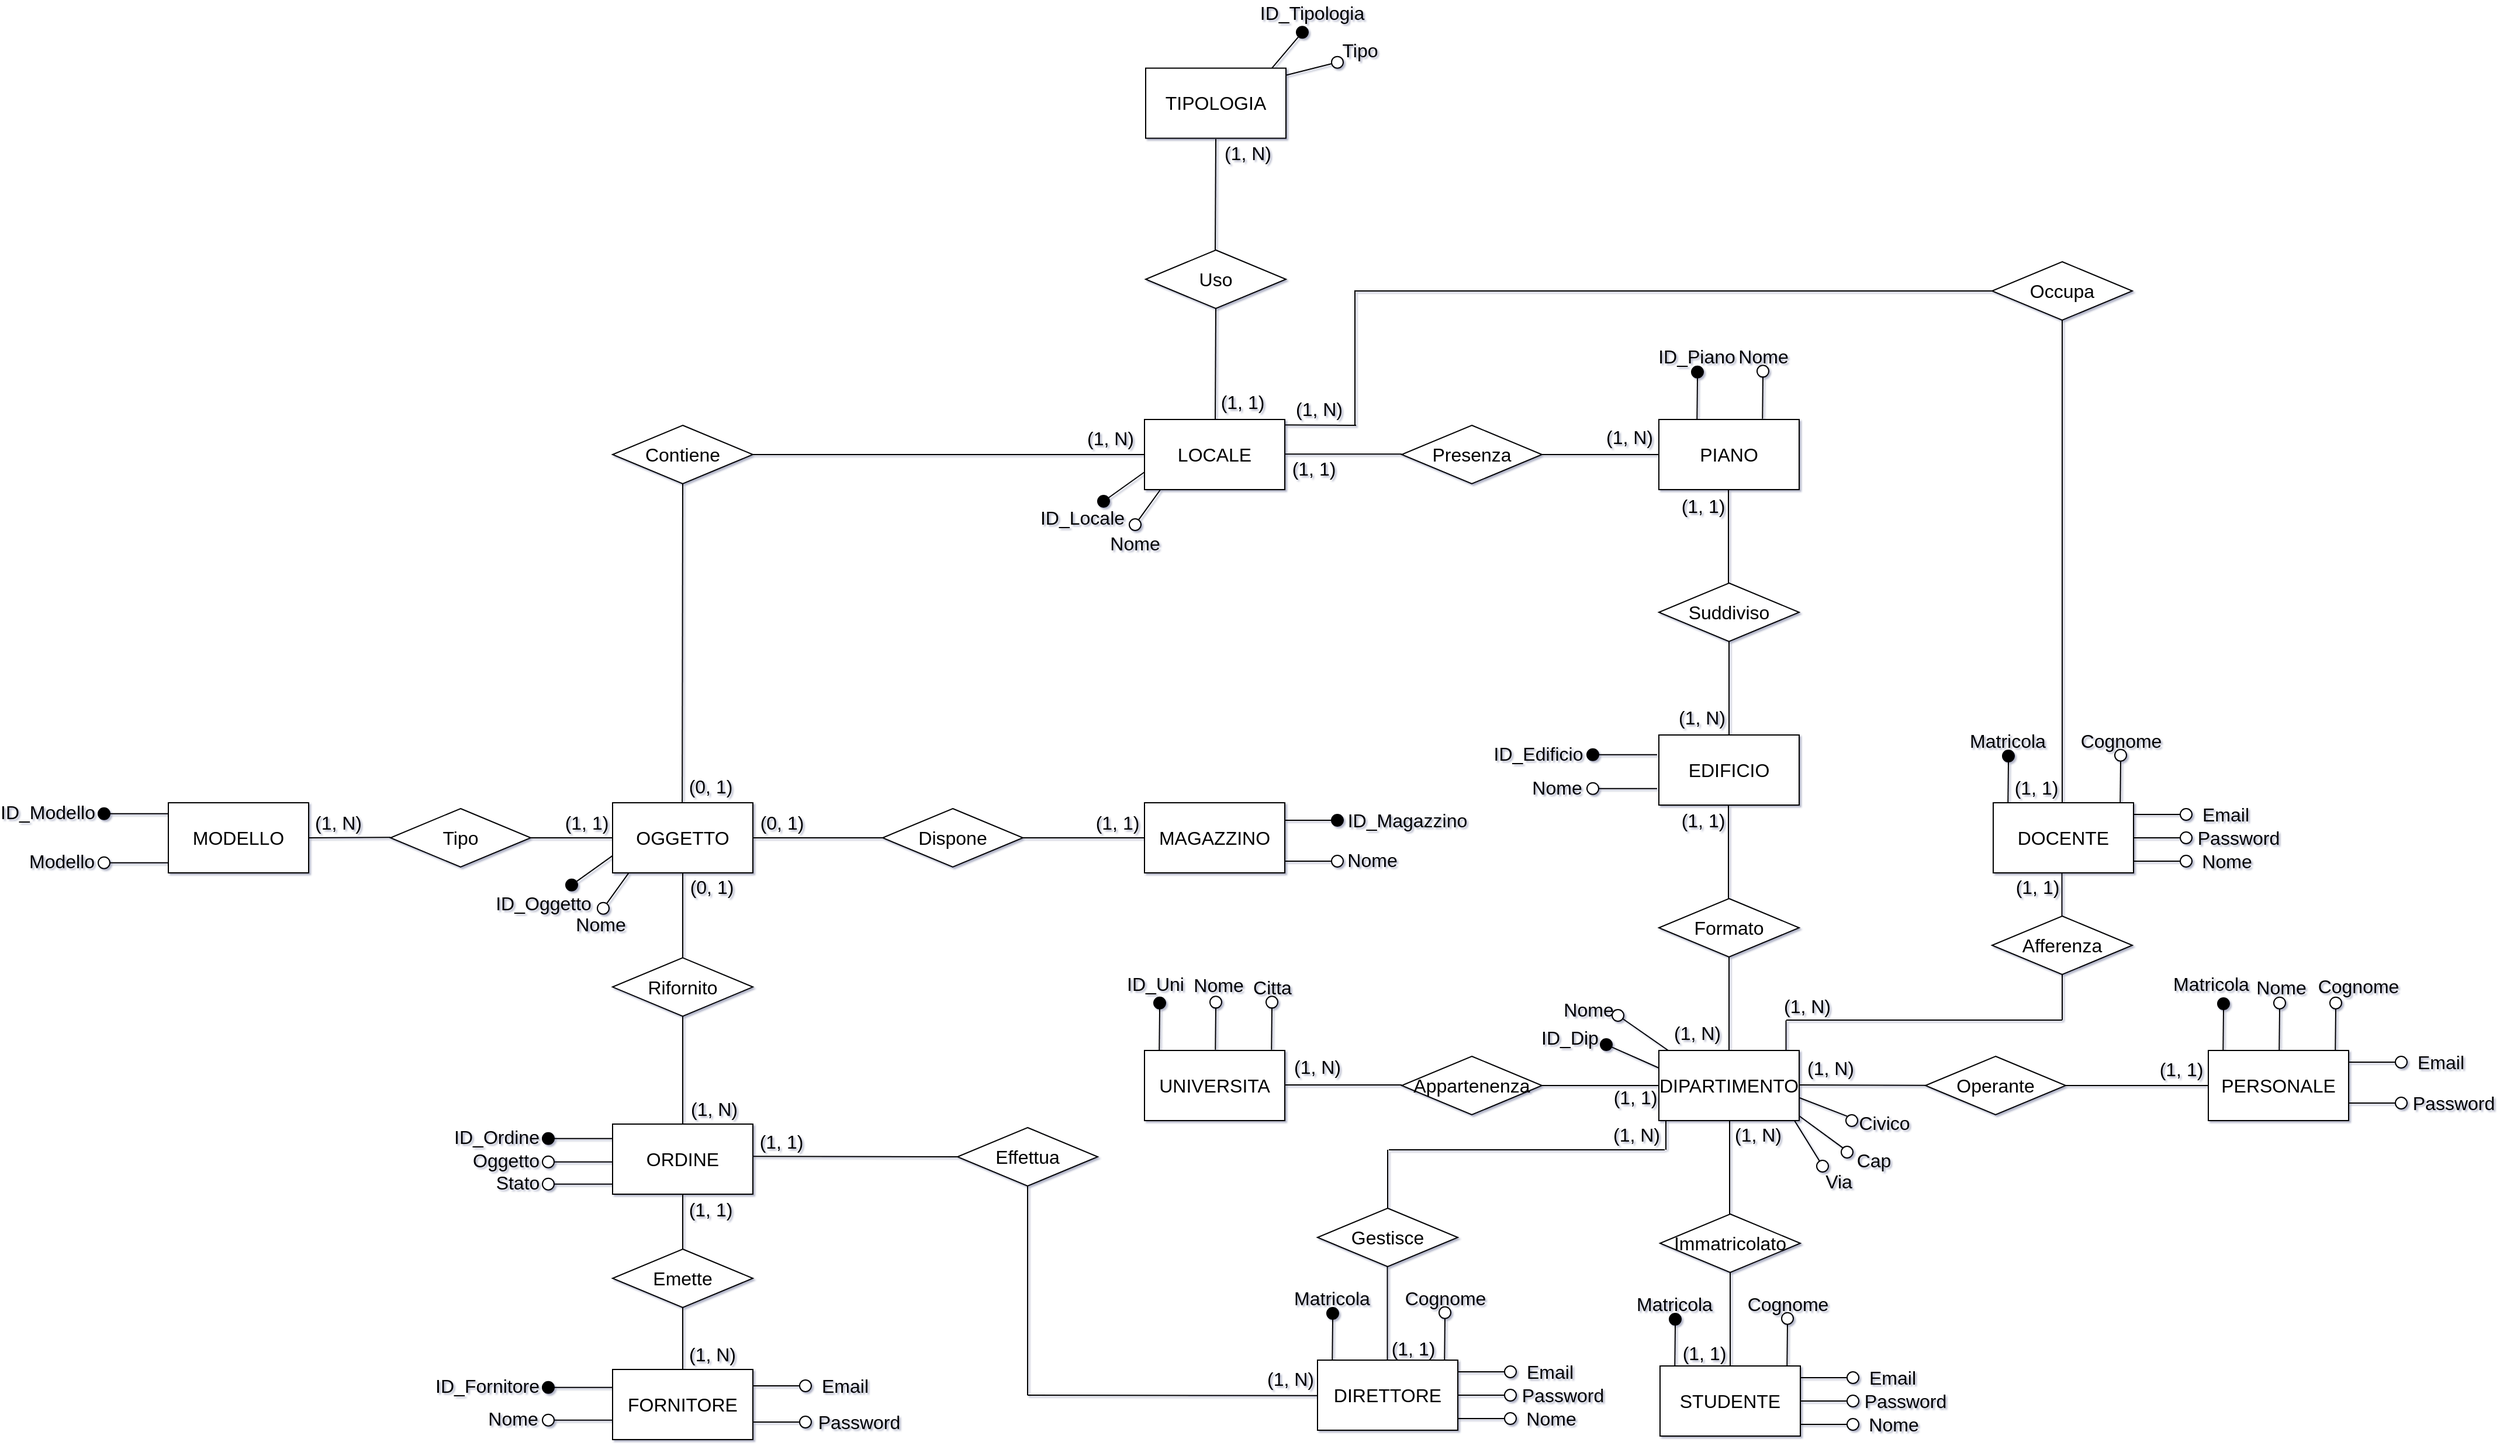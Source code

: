 <mxfile version="13.1.14" type="google"><diagram id="uV9xKVewIpO7CFfxqenR" name="Page-1"><mxGraphModel dx="2708" dy="860" grid="1" gridSize="10" guides="1" tooltips="1" connect="1" arrows="1" fold="1" page="0" pageScale="1" pageWidth="827" pageHeight="1169" math="0" shadow="1"><root><mxCell id="0"/><mxCell id="1" parent="0"/><mxCell id="OdNffcgAXl06kLadMJya-2" value="" style="endArrow=none;html=1;entryX=0;entryY=0.5;entryDx=0;entryDy=0;exitX=1;exitY=0.5;exitDx=0;exitDy=0;fontSize=16;" parent="1" source="OdNffcgAXl06kLadMJya-3" target="OdNffcgAXl06kLadMJya-1" edge="1"><mxGeometry width="50" height="50" relative="1" as="geometry"><mxPoint x="230" y="805" as="sourcePoint"/><mxPoint x="260" y="795" as="targetPoint"/></mxGeometry></mxCell><mxCell id="OdNffcgAXl06kLadMJya-3" value="Operante" style="rhombus;whiteSpace=wrap;html=1;fontSize=16;" parent="1" vertex="1"><mxGeometry x="118" y="780" width="120" height="50" as="geometry"/></mxCell><mxCell id="OdNffcgAXl06kLadMJya-5" value="" style="endArrow=none;html=1;fontSize=16;" parent="1" target="OdNffcgAXl06kLadMJya-3" edge="1"><mxGeometry width="50" height="50" relative="1" as="geometry"><mxPoint x="10" y="804.5" as="sourcePoint"/><mxPoint x="110" y="804.5" as="targetPoint"/></mxGeometry></mxCell><mxCell id="OdNffcgAXl06kLadMJya-6" value="" style="endArrow=none;html=1;entryX=0;entryY=0.5;entryDx=0;entryDy=0;fontSize=16;" parent="1" edge="1"><mxGeometry width="50" height="50" relative="1" as="geometry"><mxPoint x="-210" y="805" as="sourcePoint"/><mxPoint x="-110" y="805" as="targetPoint"/></mxGeometry></mxCell><mxCell id="OdNffcgAXl06kLadMJya-7" value="Appartenenza" style="rhombus;whiteSpace=wrap;html=1;fontSize=16;" parent="1" vertex="1"><mxGeometry x="-330" y="780" width="120" height="50" as="geometry"/></mxCell><mxCell id="OdNffcgAXl06kLadMJya-8" value="UNIVERSITA" style="rounded=0;whiteSpace=wrap;html=1;fontSize=16;" parent="1" vertex="1"><mxGeometry x="-550" y="775" width="120" height="60" as="geometry"/></mxCell><mxCell id="OdNffcgAXl06kLadMJya-9" value="" style="endArrow=none;html=1;entryX=0;entryY=0.5;entryDx=0;entryDy=0;fontSize=16;" parent="1" edge="1"><mxGeometry width="50" height="50" relative="1" as="geometry"><mxPoint x="-430" y="804.5" as="sourcePoint"/><mxPoint x="-330" y="804.5" as="targetPoint"/></mxGeometry></mxCell><mxCell id="OdNffcgAXl06kLadMJya-10" value="" style="endArrow=none;html=1;exitX=0.5;exitY=0;exitDx=0;exitDy=0;fontSize=16;" parent="1" source="OdNffcgAXl06kLadMJya-4" edge="1"><mxGeometry width="50" height="50" relative="1" as="geometry"><mxPoint x="-70" y="755" as="sourcePoint"/><mxPoint x="-50" y="695" as="targetPoint"/></mxGeometry></mxCell><mxCell id="OdNffcgAXl06kLadMJya-11" value="Formato" style="rhombus;whiteSpace=wrap;html=1;fontSize=16;" parent="1" vertex="1"><mxGeometry x="-110" y="645" width="120" height="50" as="geometry"/></mxCell><mxCell id="OdNffcgAXl06kLadMJya-12" value="" style="endArrow=none;html=1;exitX=0.5;exitY=0;exitDx=0;exitDy=0;fontSize=16;" parent="1" edge="1"><mxGeometry width="50" height="50" relative="1" as="geometry"><mxPoint x="-50.5" y="645" as="sourcePoint"/><mxPoint x="-50.5" y="565" as="targetPoint"/></mxGeometry></mxCell><mxCell id="OdNffcgAXl06kLadMJya-13" value="EDIFICIO" style="rounded=0;whiteSpace=wrap;html=1;fontSize=16;" parent="1" vertex="1"><mxGeometry x="-110" y="505" width="120" height="60" as="geometry"/></mxCell><mxCell id="OdNffcgAXl06kLadMJya-14" value="" style="endArrow=none;html=1;exitX=0.5;exitY=0;exitDx=0;exitDy=0;fontSize=16;" parent="1" edge="1"><mxGeometry width="50" height="50" relative="1" as="geometry"><mxPoint x="-50" y="505" as="sourcePoint"/><mxPoint x="-50" y="425" as="targetPoint"/></mxGeometry></mxCell><mxCell id="OdNffcgAXl06kLadMJya-15" value="Suddiviso" style="rhombus;whiteSpace=wrap;html=1;fontSize=16;" parent="1" vertex="1"><mxGeometry x="-110" y="375" width="120" height="50" as="geometry"/></mxCell><mxCell id="OdNffcgAXl06kLadMJya-16" value="" style="endArrow=none;html=1;exitX=0.5;exitY=0;exitDx=0;exitDy=0;fontSize=16;" parent="1" edge="1"><mxGeometry width="50" height="50" relative="1" as="geometry"><mxPoint x="-50.5" y="375" as="sourcePoint"/><mxPoint x="-50.5" y="295" as="targetPoint"/></mxGeometry></mxCell><mxCell id="OdNffcgAXl06kLadMJya-17" value="PIANO" style="rounded=0;whiteSpace=wrap;html=1;fontSize=16;" parent="1" vertex="1"><mxGeometry x="-110" y="235" width="120" height="60" as="geometry"/></mxCell><mxCell id="OdNffcgAXl06kLadMJya-18" value="" style="endArrow=none;html=1;entryX=0;entryY=0.5;entryDx=0;entryDy=0;fontSize=16;" parent="1" edge="1"><mxGeometry width="50" height="50" relative="1" as="geometry"><mxPoint x="-210" y="265.0" as="sourcePoint"/><mxPoint x="-110" y="265.0" as="targetPoint"/></mxGeometry></mxCell><mxCell id="OdNffcgAXl06kLadMJya-19" value="Presenza" style="rhombus;whiteSpace=wrap;html=1;fontSize=16;" parent="1" vertex="1"><mxGeometry x="-330" y="240" width="120" height="50" as="geometry"/></mxCell><mxCell id="OdNffcgAXl06kLadMJya-37" value="" style="endArrow=none;html=1;entryX=0;entryY=0.5;entryDx=0;entryDy=0;fontSize=16;" parent="1" edge="1"><mxGeometry width="50" height="50" relative="1" as="geometry"><mxPoint x="-430" y="264.58" as="sourcePoint"/><mxPoint x="-330" y="264.58" as="targetPoint"/></mxGeometry></mxCell><mxCell id="OdNffcgAXl06kLadMJya-38" value="" style="endArrow=none;html=1;entryX=0;entryY=0.5;entryDx=0;entryDy=0;exitX=1;exitY=0.5;exitDx=0;exitDy=0;fontSize=16;" parent="1" source="OdNffcgAXl06kLadMJya-39" edge="1"><mxGeometry width="50" height="50" relative="1" as="geometry"><mxPoint x="-650.0" y="265.0" as="sourcePoint"/><mxPoint x="-550.0" y="265.0" as="targetPoint"/></mxGeometry></mxCell><mxCell id="OdNffcgAXl06kLadMJya-39" value="Contiene" style="rhombus;whiteSpace=wrap;html=1;fontSize=16;" parent="1" vertex="1"><mxGeometry x="-1005" y="240" width="120" height="50" as="geometry"/></mxCell><mxCell id="OdNffcgAXl06kLadMJya-41" value="OGGETTO" style="rounded=0;whiteSpace=wrap;html=1;fontSize=16;" parent="1" vertex="1"><mxGeometry x="-1005" y="563" width="120" height="60" as="geometry"/></mxCell><mxCell id="OdNffcgAXl06kLadMJya-50" value="MODELLO" style="rounded=0;whiteSpace=wrap;html=1;fontSize=16;" parent="1" vertex="1"><mxGeometry x="-1385" y="563" width="120" height="60" as="geometry"/></mxCell><mxCell id="OdNffcgAXl06kLadMJya-51" value="" style="endArrow=none;html=1;entryX=0;entryY=0.5;entryDx=0;entryDy=0;fontSize=16;" parent="1" edge="1"><mxGeometry width="50" height="50" relative="1" as="geometry"><mxPoint x="-1105" y="593.0" as="sourcePoint"/><mxPoint x="-1005" y="593.0" as="targetPoint"/></mxGeometry></mxCell><mxCell id="OdNffcgAXl06kLadMJya-52" value="Tipo" style="rhombus;whiteSpace=wrap;html=1;fontSize=16;" parent="1" vertex="1"><mxGeometry x="-1195" y="568" width="120" height="50" as="geometry"/></mxCell><mxCell id="OdNffcgAXl06kLadMJya-53" value="" style="endArrow=none;html=1;entryX=0;entryY=0.5;entryDx=0;entryDy=0;exitX=1;exitY=0.5;exitDx=0;exitDy=0;fontSize=16;" parent="1" source="OdNffcgAXl06kLadMJya-50" edge="1"><mxGeometry width="50" height="50" relative="1" as="geometry"><mxPoint x="-1295" y="592.58" as="sourcePoint"/><mxPoint x="-1195" y="592.58" as="targetPoint"/></mxGeometry></mxCell><mxCell id="OdNffcgAXl06kLadMJya-58" value="" style="endArrow=none;html=1;entryX=0.5;entryY=1;entryDx=0;entryDy=0;exitX=0.5;exitY=0;exitDx=0;exitDy=0;fontSize=16;" parent="1" source="G2vhG9Kzl6NDYPkkJEt8-53" target="OdNffcgAXl06kLadMJya-41" edge="1"><mxGeometry width="50" height="50" relative="1" as="geometry"><mxPoint x="-945" y="660" as="sourcePoint"/><mxPoint x="-945.5" y="525" as="targetPoint"/></mxGeometry></mxCell><mxCell id="OdNffcgAXl06kLadMJya-63" value="" style="endArrow=none;html=1;exitX=0.122;exitY=0.011;exitDx=0;exitDy=0;exitPerimeter=0;fontSize=16;" parent="1" target="OdNffcgAXl06kLadMJya-64" edge="1"><mxGeometry width="50" height="50" relative="1" as="geometry"><mxPoint x="372.64" y="775.66" as="sourcePoint"/><mxPoint x="518" y="830" as="targetPoint"/></mxGeometry></mxCell><mxCell id="OdNffcgAXl06kLadMJya-64" value="" style="ellipse;whiteSpace=wrap;html=1;aspect=fixed;fillColor=#000000;fontSize=16;" parent="1" vertex="1"><mxGeometry x="368" y="730" width="10" height="10" as="geometry"/></mxCell><mxCell id="OdNffcgAXl06kLadMJya-1" value="PERSONALE" style="rounded=0;whiteSpace=wrap;html=1;fontSize=16;" parent="1" vertex="1"><mxGeometry x="360" y="775" width="120" height="60" as="geometry"/></mxCell><mxCell id="OdNffcgAXl06kLadMJya-65" value="Matricola" style="text;html=1;align=center;verticalAlign=middle;resizable=0;points=[];autosize=1;fontSize=16;" parent="1" vertex="1"><mxGeometry x="322" y="708" width="80" height="20" as="geometry"/></mxCell><mxCell id="OdNffcgAXl06kLadMJya-66" value="" style="endArrow=none;html=1;exitX=0.122;exitY=0.011;exitDx=0;exitDy=0;exitPerimeter=0;fontSize=16;" parent="1" target="OdNffcgAXl06kLadMJya-67" edge="1"><mxGeometry width="50" height="50" relative="1" as="geometry"><mxPoint x="420.64" y="775" as="sourcePoint"/><mxPoint x="566" y="829.34" as="targetPoint"/></mxGeometry></mxCell><mxCell id="OdNffcgAXl06kLadMJya-67" value="" style="ellipse;whiteSpace=wrap;html=1;aspect=fixed;fillColor=#FFFFFF;fontSize=16;" parent="1" vertex="1"><mxGeometry x="416" y="729.34" width="10" height="10" as="geometry"/></mxCell><mxCell id="OdNffcgAXl06kLadMJya-68" value="Nome" style="text;html=1;align=center;verticalAlign=middle;resizable=0;points=[];autosize=1;fontSize=16;" parent="1" vertex="1"><mxGeometry x="392" y="711.34" width="60" height="20" as="geometry"/></mxCell><mxCell id="OdNffcgAXl06kLadMJya-69" value="" style="endArrow=none;html=1;exitX=0.122;exitY=0.011;exitDx=0;exitDy=0;exitPerimeter=0;fontSize=16;" parent="1" target="OdNffcgAXl06kLadMJya-70" edge="1"><mxGeometry width="50" height="50" relative="1" as="geometry"><mxPoint x="468.64" y="775" as="sourcePoint"/><mxPoint x="614" y="829.34" as="targetPoint"/></mxGeometry></mxCell><mxCell id="OdNffcgAXl06kLadMJya-70" value="" style="ellipse;whiteSpace=wrap;html=1;aspect=fixed;fillColor=#FFFFFF;fontSize=16;" parent="1" vertex="1"><mxGeometry x="464" y="729.34" width="10" height="10" as="geometry"/></mxCell><mxCell id="OdNffcgAXl06kLadMJya-71" value="Cognome" style="text;html=1;align=center;verticalAlign=middle;resizable=0;points=[];autosize=1;fontSize=16;" parent="1" vertex="1"><mxGeometry x="448" y="710.34" width="80" height="20" as="geometry"/></mxCell><mxCell id="OdNffcgAXl06kLadMJya-73" value="" style="endArrow=none;html=1;fontSize=16;" parent="1" target="OdNffcgAXl06kLadMJya-74" edge="1"><mxGeometry width="50" height="50" relative="1" as="geometry"><mxPoint x="480" y="785" as="sourcePoint"/><mxPoint x="530" y="740" as="targetPoint"/></mxGeometry></mxCell><mxCell id="OdNffcgAXl06kLadMJya-74" value="" style="ellipse;whiteSpace=wrap;html=1;aspect=fixed;fontSize=16;" parent="1" vertex="1"><mxGeometry x="520" y="780" width="10" height="10" as="geometry"/></mxCell><mxCell id="OdNffcgAXl06kLadMJya-75" value="Email" style="text;html=1;strokeColor=none;fillColor=none;align=center;verticalAlign=middle;whiteSpace=wrap;rounded=0;fontSize=16;" parent="1" vertex="1"><mxGeometry x="539" y="775" width="40" height="20" as="geometry"/></mxCell><mxCell id="OdNffcgAXl06kLadMJya-76" value="" style="endArrow=none;html=1;fontSize=16;" parent="1" target="OdNffcgAXl06kLadMJya-77" edge="1"><mxGeometry width="50" height="50" relative="1" as="geometry"><mxPoint x="480" y="820" as="sourcePoint"/><mxPoint x="530" y="775" as="targetPoint"/></mxGeometry></mxCell><mxCell id="OdNffcgAXl06kLadMJya-77" value="" style="ellipse;whiteSpace=wrap;html=1;aspect=fixed;fontSize=16;" parent="1" vertex="1"><mxGeometry x="520" y="815" width="10" height="10" as="geometry"/></mxCell><mxCell id="OdNffcgAXl06kLadMJya-78" value="Password" style="text;html=1;strokeColor=none;fillColor=none;align=center;verticalAlign=middle;whiteSpace=wrap;rounded=0;fontSize=16;" parent="1" vertex="1"><mxGeometry x="550" y="810" width="40" height="20" as="geometry"/></mxCell><mxCell id="NPi7P3lSAKpTPAJiHuns-1" value="" style="endArrow=none;html=1;exitX=0.122;exitY=0.011;exitDx=0;exitDy=0;exitPerimeter=0;fontSize=16;" parent="1" target="NPi7P3lSAKpTPAJiHuns-2" edge="1"><mxGeometry width="50" height="50" relative="1" as="geometry"><mxPoint x="-96.36" y="1045.66" as="sourcePoint"/><mxPoint x="49" y="1100" as="targetPoint"/></mxGeometry></mxCell><mxCell id="NPi7P3lSAKpTPAJiHuns-2" value="" style="ellipse;whiteSpace=wrap;html=1;aspect=fixed;fillColor=#000000;fontSize=16;" parent="1" vertex="1"><mxGeometry x="-101" y="1000" width="10" height="10" as="geometry"/></mxCell><mxCell id="NPi7P3lSAKpTPAJiHuns-3" value="STUDENTE" style="rounded=0;whiteSpace=wrap;html=1;fontSize=16;" parent="1" vertex="1"><mxGeometry x="-109" y="1045" width="120" height="60" as="geometry"/></mxCell><mxCell id="NPi7P3lSAKpTPAJiHuns-4" value="Matricola" style="text;html=1;align=center;verticalAlign=middle;resizable=0;points=[];autosize=1;fontSize=16;" parent="1" vertex="1"><mxGeometry x="-137" y="982" width="80" height="20" as="geometry"/></mxCell><mxCell id="NPi7P3lSAKpTPAJiHuns-8" value="" style="endArrow=none;html=1;exitX=0.122;exitY=0.011;exitDx=0;exitDy=0;exitPerimeter=0;fontSize=16;" parent="1" target="NPi7P3lSAKpTPAJiHuns-9" edge="1"><mxGeometry width="50" height="50" relative="1" as="geometry"><mxPoint x="-0.36" y="1045" as="sourcePoint"/><mxPoint x="145" y="1099.34" as="targetPoint"/></mxGeometry></mxCell><mxCell id="NPi7P3lSAKpTPAJiHuns-9" value="" style="ellipse;whiteSpace=wrap;html=1;aspect=fixed;fillColor=#FFFFFF;fontSize=16;" parent="1" vertex="1"><mxGeometry x="-5" y="999.34" width="10" height="10" as="geometry"/></mxCell><mxCell id="NPi7P3lSAKpTPAJiHuns-10" value="Cognome" style="text;html=1;align=center;verticalAlign=middle;resizable=0;points=[];autosize=1;fontSize=16;" parent="1" vertex="1"><mxGeometry x="-40" y="982.34" width="80" height="20" as="geometry"/></mxCell><mxCell id="NPi7P3lSAKpTPAJiHuns-11" value="" style="endArrow=none;html=1;fontSize=16;" parent="1" target="NPi7P3lSAKpTPAJiHuns-12" edge="1"><mxGeometry width="50" height="50" relative="1" as="geometry"><mxPoint x="11" y="1055" as="sourcePoint"/><mxPoint x="61" y="1010" as="targetPoint"/></mxGeometry></mxCell><mxCell id="NPi7P3lSAKpTPAJiHuns-12" value="" style="ellipse;whiteSpace=wrap;html=1;aspect=fixed;fontSize=16;" parent="1" vertex="1"><mxGeometry x="51" y="1050" width="10" height="10" as="geometry"/></mxCell><mxCell id="NPi7P3lSAKpTPAJiHuns-13" value="Email" style="text;html=1;strokeColor=none;fillColor=none;align=center;verticalAlign=middle;whiteSpace=wrap;rounded=0;fontSize=16;" parent="1" vertex="1"><mxGeometry x="70" y="1045" width="40" height="20" as="geometry"/></mxCell><mxCell id="NPi7P3lSAKpTPAJiHuns-14" value="" style="endArrow=none;html=1;fontSize=16;" parent="1" target="NPi7P3lSAKpTPAJiHuns-15" edge="1"><mxGeometry width="50" height="50" relative="1" as="geometry"><mxPoint x="11" y="1075" as="sourcePoint"/><mxPoint x="61" y="1030" as="targetPoint"/></mxGeometry></mxCell><mxCell id="NPi7P3lSAKpTPAJiHuns-15" value="" style="ellipse;whiteSpace=wrap;html=1;aspect=fixed;fontSize=16;" parent="1" vertex="1"><mxGeometry x="51" y="1070" width="10" height="10" as="geometry"/></mxCell><mxCell id="NPi7P3lSAKpTPAJiHuns-16" value="Password" style="text;html=1;strokeColor=none;fillColor=none;align=center;verticalAlign=middle;whiteSpace=wrap;rounded=0;fontSize=16;" parent="1" vertex="1"><mxGeometry x="81" y="1065" width="40" height="20" as="geometry"/></mxCell><mxCell id="NPi7P3lSAKpTPAJiHuns-23" value="" style="endArrow=none;html=1;exitX=0.5;exitY=0;exitDx=0;exitDy=0;fontSize=16;" parent="1" edge="1"><mxGeometry width="50" height="50" relative="1" as="geometry"><mxPoint x="-49" y="1045" as="sourcePoint"/><mxPoint x="-49" y="965" as="targetPoint"/></mxGeometry></mxCell><mxCell id="NPi7P3lSAKpTPAJiHuns-24" value="Immatricolato" style="rhombus;whiteSpace=wrap;html=1;fontSize=16;" parent="1" vertex="1"><mxGeometry x="-109" y="915" width="120" height="50" as="geometry"/></mxCell><mxCell id="NPi7P3lSAKpTPAJiHuns-25" value="" style="endArrow=none;html=1;exitX=0.5;exitY=0;exitDx=0;exitDy=0;fontSize=16;" parent="1" edge="1"><mxGeometry width="50" height="50" relative="1" as="geometry"><mxPoint x="-49.5" y="915" as="sourcePoint"/><mxPoint x="-49.5" y="835" as="targetPoint"/></mxGeometry></mxCell><mxCell id="NPi7P3lSAKpTPAJiHuns-31" value="" style="endArrow=none;html=1;entryX=0.05;entryY=0.987;entryDx=0;entryDy=0;entryPerimeter=0;fontSize=16;" parent="1" target="OdNffcgAXl06kLadMJya-4" edge="1"><mxGeometry width="50" height="50" relative="1" as="geometry"><mxPoint x="-104" y="860" as="sourcePoint"/><mxPoint x="-78" y="850" as="targetPoint"/></mxGeometry></mxCell><mxCell id="NPi7P3lSAKpTPAJiHuns-32" value="" style="endArrow=none;html=1;fontSize=16;" parent="1" edge="1"><mxGeometry width="50" height="50" relative="1" as="geometry"><mxPoint x="-341" y="860" as="sourcePoint"/><mxPoint x="-105" y="860" as="targetPoint"/></mxGeometry></mxCell><mxCell id="NPi7P3lSAKpTPAJiHuns-33" value="" style="endArrow=none;html=1;exitX=0.5;exitY=0;exitDx=0;exitDy=0;fontSize=16;" parent="1" source="NPi7P3lSAKpTPAJiHuns-34" edge="1"><mxGeometry width="50" height="50" relative="1" as="geometry"><mxPoint x="-280" y="885.78" as="sourcePoint"/><mxPoint x="-342" y="860" as="targetPoint"/></mxGeometry></mxCell><mxCell id="NPi7P3lSAKpTPAJiHuns-34" value="Gestisce" style="rhombus;whiteSpace=wrap;html=1;fontSize=16;" parent="1" vertex="1"><mxGeometry x="-402" y="910" width="120" height="50" as="geometry"/></mxCell><mxCell id="NPi7P3lSAKpTPAJiHuns-35" value="" style="endArrow=none;html=1;fontSize=16;" parent="1" target="NPi7P3lSAKpTPAJiHuns-36" edge="1"><mxGeometry width="50" height="50" relative="1" as="geometry"><mxPoint x="11" y="1095" as="sourcePoint"/><mxPoint x="61" y="1050" as="targetPoint"/></mxGeometry></mxCell><mxCell id="NPi7P3lSAKpTPAJiHuns-36" value="" style="ellipse;whiteSpace=wrap;html=1;aspect=fixed;fontSize=16;" parent="1" vertex="1"><mxGeometry x="51" y="1090" width="10" height="10" as="geometry"/></mxCell><mxCell id="NPi7P3lSAKpTPAJiHuns-37" value="Nome" style="text;html=1;strokeColor=none;fillColor=none;align=center;verticalAlign=middle;whiteSpace=wrap;rounded=0;fontSize=16;" parent="1" vertex="1"><mxGeometry x="71" y="1085" width="40" height="20" as="geometry"/></mxCell><mxCell id="NPi7P3lSAKpTPAJiHuns-38" value="" style="endArrow=none;html=1;exitX=0.5;exitY=0;exitDx=0;exitDy=0;fontSize=16;" parent="1" edge="1"><mxGeometry width="50" height="50" relative="1" as="geometry"><mxPoint x="-342.24" y="1040" as="sourcePoint"/><mxPoint x="-342.24" y="960" as="targetPoint"/></mxGeometry></mxCell><mxCell id="NPi7P3lSAKpTPAJiHuns-39" value="" style="endArrow=none;html=1;exitX=0.122;exitY=0.011;exitDx=0;exitDy=0;exitPerimeter=0;fontSize=16;" parent="1" target="NPi7P3lSAKpTPAJiHuns-40" edge="1"><mxGeometry width="50" height="50" relative="1" as="geometry"><mxPoint x="-389.36" y="1040.66" as="sourcePoint"/><mxPoint x="-244" y="1095" as="targetPoint"/></mxGeometry></mxCell><mxCell id="NPi7P3lSAKpTPAJiHuns-40" value="" style="ellipse;whiteSpace=wrap;html=1;aspect=fixed;fillColor=#000000;fontSize=16;" parent="1" vertex="1"><mxGeometry x="-394" y="995" width="10" height="10" as="geometry"/></mxCell><mxCell id="NPi7P3lSAKpTPAJiHuns-41" value="DIRETTORE" style="rounded=0;whiteSpace=wrap;html=1;fontSize=16;" parent="1" vertex="1"><mxGeometry x="-402" y="1040" width="120" height="60" as="geometry"/></mxCell><mxCell id="NPi7P3lSAKpTPAJiHuns-42" value="Matricola" style="text;html=1;align=center;verticalAlign=middle;resizable=0;points=[];autosize=1;fontSize=16;" parent="1" vertex="1"><mxGeometry x="-430" y="977" width="80" height="20" as="geometry"/></mxCell><mxCell id="NPi7P3lSAKpTPAJiHuns-43" value="" style="endArrow=none;html=1;exitX=0.122;exitY=0.011;exitDx=0;exitDy=0;exitPerimeter=0;fontSize=16;" parent="1" target="NPi7P3lSAKpTPAJiHuns-44" edge="1"><mxGeometry width="50" height="50" relative="1" as="geometry"><mxPoint x="-293.36" y="1040" as="sourcePoint"/><mxPoint x="-148" y="1094.34" as="targetPoint"/></mxGeometry></mxCell><mxCell id="NPi7P3lSAKpTPAJiHuns-44" value="" style="ellipse;whiteSpace=wrap;html=1;aspect=fixed;fillColor=#FFFFFF;fontSize=16;" parent="1" vertex="1"><mxGeometry x="-298" y="994.34" width="10" height="10" as="geometry"/></mxCell><mxCell id="NPi7P3lSAKpTPAJiHuns-45" value="Cognome" style="text;html=1;align=center;verticalAlign=middle;resizable=0;points=[];autosize=1;fontSize=16;" parent="1" vertex="1"><mxGeometry x="-333" y="977.34" width="80" height="20" as="geometry"/></mxCell><mxCell id="NPi7P3lSAKpTPAJiHuns-46" value="" style="endArrow=none;html=1;fontSize=16;" parent="1" target="NPi7P3lSAKpTPAJiHuns-47" edge="1"><mxGeometry width="50" height="50" relative="1" as="geometry"><mxPoint x="-282" y="1050" as="sourcePoint"/><mxPoint x="-232" y="1005" as="targetPoint"/></mxGeometry></mxCell><mxCell id="NPi7P3lSAKpTPAJiHuns-47" value="" style="ellipse;whiteSpace=wrap;html=1;aspect=fixed;fontSize=16;" parent="1" vertex="1"><mxGeometry x="-242" y="1045" width="10" height="10" as="geometry"/></mxCell><mxCell id="NPi7P3lSAKpTPAJiHuns-48" value="Email" style="text;html=1;strokeColor=none;fillColor=none;align=center;verticalAlign=middle;whiteSpace=wrap;rounded=0;fontSize=16;" parent="1" vertex="1"><mxGeometry x="-223" y="1040" width="40" height="20" as="geometry"/></mxCell><mxCell id="NPi7P3lSAKpTPAJiHuns-49" value="" style="endArrow=none;html=1;fontSize=16;" parent="1" target="NPi7P3lSAKpTPAJiHuns-50" edge="1"><mxGeometry width="50" height="50" relative="1" as="geometry"><mxPoint x="-282" y="1070" as="sourcePoint"/><mxPoint x="-232" y="1025" as="targetPoint"/></mxGeometry></mxCell><mxCell id="NPi7P3lSAKpTPAJiHuns-50" value="" style="ellipse;whiteSpace=wrap;html=1;aspect=fixed;fontSize=16;" parent="1" vertex="1"><mxGeometry x="-242" y="1065" width="10" height="10" as="geometry"/></mxCell><mxCell id="NPi7P3lSAKpTPAJiHuns-51" value="Password" style="text;html=1;strokeColor=none;fillColor=none;align=center;verticalAlign=middle;whiteSpace=wrap;rounded=0;fontSize=16;" parent="1" vertex="1"><mxGeometry x="-212" y="1060" width="40" height="20" as="geometry"/></mxCell><mxCell id="NPi7P3lSAKpTPAJiHuns-52" value="" style="endArrow=none;html=1;fontSize=16;" parent="1" target="NPi7P3lSAKpTPAJiHuns-53" edge="1"><mxGeometry width="50" height="50" relative="1" as="geometry"><mxPoint x="-282" y="1090" as="sourcePoint"/><mxPoint x="-232" y="1045" as="targetPoint"/></mxGeometry></mxCell><mxCell id="NPi7P3lSAKpTPAJiHuns-53" value="" style="ellipse;whiteSpace=wrap;html=1;aspect=fixed;fontSize=16;" parent="1" vertex="1"><mxGeometry x="-242" y="1085" width="10" height="10" as="geometry"/></mxCell><mxCell id="NPi7P3lSAKpTPAJiHuns-54" value="Nome" style="text;html=1;strokeColor=none;fillColor=none;align=center;verticalAlign=middle;whiteSpace=wrap;rounded=0;fontSize=16;" parent="1" vertex="1"><mxGeometry x="-222" y="1080" width="40" height="20" as="geometry"/></mxCell><mxCell id="NPi7P3lSAKpTPAJiHuns-56" value="" style="endArrow=none;html=1;entryX=0.05;entryY=0.987;entryDx=0;entryDy=0;entryPerimeter=0;fontSize=16;" parent="1" edge="1"><mxGeometry width="50" height="50" relative="1" as="geometry"><mxPoint x="-1.24" y="775" as="sourcePoint"/><mxPoint x="-1.24" y="749.22" as="targetPoint"/></mxGeometry></mxCell><mxCell id="NPi7P3lSAKpTPAJiHuns-57" value="" style="endArrow=none;html=1;fontSize=16;" parent="1" edge="1"><mxGeometry width="50" height="50" relative="1" as="geometry"><mxPoint x="-1" y="749" as="sourcePoint"/><mxPoint x="235" y="749" as="targetPoint"/></mxGeometry></mxCell><mxCell id="NPi7P3lSAKpTPAJiHuns-58" value="" style="endArrow=none;html=1;fontSize=16;" parent="1" edge="1"><mxGeometry width="50" height="50" relative="1" as="geometry"><mxPoint x="235.0" y="748.89" as="sourcePoint"/><mxPoint x="235" y="710" as="targetPoint"/></mxGeometry></mxCell><mxCell id="NPi7P3lSAKpTPAJiHuns-59" value="Afferenza" style="rhombus;whiteSpace=wrap;html=1;fontSize=16;" parent="1" vertex="1"><mxGeometry x="175" y="660" width="120" height="50" as="geometry"/></mxCell><mxCell id="NPi7P3lSAKpTPAJiHuns-60" value="" style="endArrow=none;html=1;fontSize=16;" parent="1" edge="1"><mxGeometry width="50" height="50" relative="1" as="geometry"><mxPoint x="234.76" y="660.0" as="sourcePoint"/><mxPoint x="234.76" y="621.11" as="targetPoint"/></mxGeometry></mxCell><mxCell id="NPi7P3lSAKpTPAJiHuns-61" value="" style="endArrow=none;html=1;exitX=0.122;exitY=0.011;exitDx=0;exitDy=0;exitPerimeter=0;fontSize=16;" parent="1" target="NPi7P3lSAKpTPAJiHuns-62" edge="1"><mxGeometry width="50" height="50" relative="1" as="geometry"><mxPoint x="188.64" y="563.66" as="sourcePoint"/><mxPoint x="334" y="618" as="targetPoint"/></mxGeometry></mxCell><mxCell id="NPi7P3lSAKpTPAJiHuns-62" value="" style="ellipse;whiteSpace=wrap;html=1;aspect=fixed;fillColor=#000000;fontSize=16;" parent="1" vertex="1"><mxGeometry x="184" y="518" width="10" height="10" as="geometry"/></mxCell><mxCell id="NPi7P3lSAKpTPAJiHuns-63" value="DOCENTE" style="rounded=0;whiteSpace=wrap;html=1;fontSize=16;" parent="1" vertex="1"><mxGeometry x="176" y="563" width="120" height="60" as="geometry"/></mxCell><mxCell id="NPi7P3lSAKpTPAJiHuns-64" value="Matricola" style="text;html=1;align=center;verticalAlign=middle;resizable=0;points=[];autosize=1;fontSize=16;" parent="1" vertex="1"><mxGeometry x="148" y="500" width="80" height="20" as="geometry"/></mxCell><mxCell id="NPi7P3lSAKpTPAJiHuns-68" value="" style="endArrow=none;html=1;exitX=0.122;exitY=0.011;exitDx=0;exitDy=0;exitPerimeter=0;fontSize=16;" parent="1" target="NPi7P3lSAKpTPAJiHuns-69" edge="1"><mxGeometry width="50" height="50" relative="1" as="geometry"><mxPoint x="284.64" y="563" as="sourcePoint"/><mxPoint x="430" y="617.34" as="targetPoint"/></mxGeometry></mxCell><mxCell id="NPi7P3lSAKpTPAJiHuns-69" value="" style="ellipse;whiteSpace=wrap;html=1;aspect=fixed;fillColor=#FFFFFF;fontSize=16;" parent="1" vertex="1"><mxGeometry x="280" y="517.34" width="10" height="10" as="geometry"/></mxCell><mxCell id="NPi7P3lSAKpTPAJiHuns-70" value="Cognome" style="text;html=1;align=center;verticalAlign=middle;resizable=0;points=[];autosize=1;fontSize=16;" parent="1" vertex="1"><mxGeometry x="245" y="500.34" width="80" height="20" as="geometry"/></mxCell><mxCell id="NPi7P3lSAKpTPAJiHuns-77" value="" style="endArrow=none;html=1;fontSize=16;" parent="1" target="NPi7P3lSAKpTPAJiHuns-78" edge="1"><mxGeometry width="50" height="50" relative="1" as="geometry"><mxPoint x="296" y="573" as="sourcePoint"/><mxPoint x="346" y="528" as="targetPoint"/></mxGeometry></mxCell><mxCell id="NPi7P3lSAKpTPAJiHuns-78" value="" style="ellipse;whiteSpace=wrap;html=1;aspect=fixed;fontSize=16;" parent="1" vertex="1"><mxGeometry x="336" y="568" width="10" height="10" as="geometry"/></mxCell><mxCell id="NPi7P3lSAKpTPAJiHuns-79" value="Email" style="text;html=1;strokeColor=none;fillColor=none;align=center;verticalAlign=middle;whiteSpace=wrap;rounded=0;fontSize=16;" parent="1" vertex="1"><mxGeometry x="355" y="563" width="40" height="20" as="geometry"/></mxCell><mxCell id="NPi7P3lSAKpTPAJiHuns-80" value="" style="endArrow=none;html=1;fontSize=16;" parent="1" target="NPi7P3lSAKpTPAJiHuns-81" edge="1"><mxGeometry width="50" height="50" relative="1" as="geometry"><mxPoint x="296" y="593" as="sourcePoint"/><mxPoint x="346" y="548" as="targetPoint"/></mxGeometry></mxCell><mxCell id="NPi7P3lSAKpTPAJiHuns-81" value="" style="ellipse;whiteSpace=wrap;html=1;aspect=fixed;fontSize=16;" parent="1" vertex="1"><mxGeometry x="336" y="588" width="10" height="10" as="geometry"/></mxCell><mxCell id="NPi7P3lSAKpTPAJiHuns-82" value="Password" style="text;html=1;strokeColor=none;fillColor=none;align=center;verticalAlign=middle;whiteSpace=wrap;rounded=0;fontSize=16;" parent="1" vertex="1"><mxGeometry x="366" y="583" width="40" height="20" as="geometry"/></mxCell><mxCell id="NPi7P3lSAKpTPAJiHuns-83" value="" style="endArrow=none;html=1;fontSize=16;" parent="1" target="NPi7P3lSAKpTPAJiHuns-84" edge="1"><mxGeometry width="50" height="50" relative="1" as="geometry"><mxPoint x="296" y="613" as="sourcePoint"/><mxPoint x="346" y="568" as="targetPoint"/></mxGeometry></mxCell><mxCell id="NPi7P3lSAKpTPAJiHuns-84" value="" style="ellipse;whiteSpace=wrap;html=1;aspect=fixed;fontSize=16;" parent="1" vertex="1"><mxGeometry x="336" y="608" width="10" height="10" as="geometry"/></mxCell><mxCell id="NPi7P3lSAKpTPAJiHuns-85" value="Nome" style="text;html=1;strokeColor=none;fillColor=none;align=center;verticalAlign=middle;whiteSpace=wrap;rounded=0;fontSize=16;" parent="1" vertex="1"><mxGeometry x="356" y="603" width="40" height="20" as="geometry"/></mxCell><mxCell id="NPi7P3lSAKpTPAJiHuns-86" value="" style="endArrow=none;html=1;exitX=0.5;exitY=0;exitDx=0;exitDy=0;entryX=0.5;entryY=1;entryDx=0;entryDy=0;fontSize=16;" parent="1" target="NPi7P3lSAKpTPAJiHuns-87" edge="1"><mxGeometry width="50" height="50" relative="1" as="geometry"><mxPoint x="235.0" y="563" as="sourcePoint"/><mxPoint x="235.0" y="483" as="targetPoint"/></mxGeometry></mxCell><mxCell id="NPi7P3lSAKpTPAJiHuns-87" value="Occupa" style="rhombus;whiteSpace=wrap;html=1;fontSize=16;" parent="1" vertex="1"><mxGeometry x="175" y="100" width="120" height="50" as="geometry"/></mxCell><mxCell id="NPi7P3lSAKpTPAJiHuns-89" value="" style="endArrow=none;html=1;entryX=0;entryY=0.5;entryDx=0;entryDy=0;fontSize=16;" parent="1" target="NPi7P3lSAKpTPAJiHuns-87" edge="1"><mxGeometry width="50" height="50" relative="1" as="geometry"><mxPoint x="-370" y="125" as="sourcePoint"/><mxPoint x="196" y="-40.27" as="targetPoint"/></mxGeometry></mxCell><mxCell id="G2vhG9Kzl6NDYPkkJEt8-6" value="MAGAZZINO" style="rounded=0;whiteSpace=wrap;html=1;fontSize=16;" parent="1" vertex="1"><mxGeometry x="-550" y="563" width="120" height="60" as="geometry"/></mxCell><mxCell id="G2vhG9Kzl6NDYPkkJEt8-9" value="" style="endArrow=none;html=1;entryX=0;entryY=0.5;entryDx=0;entryDy=0;fontSize=16;" parent="1" source="G2vhG9Kzl6NDYPkkJEt8-10" target="G2vhG9Kzl6NDYPkkJEt8-6" edge="1"><mxGeometry width="50" height="50" relative="1" as="geometry"><mxPoint x="-610.0" y="593.0" as="sourcePoint"/><mxPoint x="-580" y="610" as="targetPoint"/></mxGeometry></mxCell><mxCell id="G2vhG9Kzl6NDYPkkJEt8-10" value="Dispone" style="rhombus;whiteSpace=wrap;html=1;fontSize=16;" parent="1" vertex="1"><mxGeometry x="-774" y="568" width="120" height="50" as="geometry"/></mxCell><mxCell id="G2vhG9Kzl6NDYPkkJEt8-11" value="" style="endArrow=none;html=1;exitX=1;exitY=0.5;exitDx=0;exitDy=0;entryX=0;entryY=0.5;entryDx=0;entryDy=0;fontSize=16;" parent="1" source="OdNffcgAXl06kLadMJya-41" target="G2vhG9Kzl6NDYPkkJEt8-10" edge="1"><mxGeometry width="50" height="50" relative="1" as="geometry"><mxPoint x="-824" y="592.58" as="sourcePoint"/><mxPoint x="-780" y="620" as="targetPoint"/></mxGeometry></mxCell><mxCell id="G2vhG9Kzl6NDYPkkJEt8-14" value="" style="endArrow=none;html=1;entryX=0.5;entryY=1;entryDx=0;entryDy=0;fontSize=16;" parent="1" target="OdNffcgAXl06kLadMJya-39" edge="1"><mxGeometry width="50" height="50" relative="1" as="geometry"><mxPoint x="-945.42" y="563" as="sourcePoint"/><mxPoint x="-945" y="450" as="targetPoint"/></mxGeometry></mxCell><mxCell id="G2vhG9Kzl6NDYPkkJEt8-22" value="" style="endArrow=none;html=1;exitX=0;exitY=0.25;exitDx=0;exitDy=0;fontSize=16;" parent="1" source="OdNffcgAXl06kLadMJya-4" target="G2vhG9Kzl6NDYPkkJEt8-23" edge="1"><mxGeometry width="50" height="50" relative="1" as="geometry"><mxPoint x="-140" y="810" as="sourcePoint"/><mxPoint x="-90" y="760" as="targetPoint"/></mxGeometry></mxCell><mxCell id="G2vhG9Kzl6NDYPkkJEt8-23" value="" style="ellipse;whiteSpace=wrap;html=1;aspect=fixed;fillColor=#000000;fontSize=16;" parent="1" vertex="1"><mxGeometry x="-160" y="765" width="10" height="10" as="geometry"/></mxCell><mxCell id="G2vhG9Kzl6NDYPkkJEt8-25" value="" style="endArrow=none;html=1;exitX=0;exitY=0.25;exitDx=0;exitDy=0;fontSize=16;" parent="1" target="G2vhG9Kzl6NDYPkkJEt8-26" edge="1"><mxGeometry width="50" height="50" relative="1" as="geometry"><mxPoint x="-102" y="775" as="sourcePoint"/><mxPoint x="-82" y="745" as="targetPoint"/></mxGeometry></mxCell><mxCell id="G2vhG9Kzl6NDYPkkJEt8-26" value="" style="ellipse;whiteSpace=wrap;html=1;aspect=fixed;fontSize=16;" parent="1" vertex="1"><mxGeometry x="-150" y="740" width="10" height="10" as="geometry"/></mxCell><mxCell id="G2vhG9Kzl6NDYPkkJEt8-28" value="ID_Dip" style="text;html=1;strokeColor=none;fillColor=none;align=center;verticalAlign=middle;whiteSpace=wrap;rounded=0;fontSize=16;" parent="1" vertex="1"><mxGeometry x="-206" y="754" width="40" height="20" as="geometry"/></mxCell><mxCell id="G2vhG9Kzl6NDYPkkJEt8-29" value="Nome" style="text;html=1;strokeColor=none;fillColor=none;align=center;verticalAlign=middle;whiteSpace=wrap;rounded=0;fontSize=16;" parent="1" vertex="1"><mxGeometry x="-190" y="730" width="40" height="20" as="geometry"/></mxCell><mxCell id="G2vhG9Kzl6NDYPkkJEt8-30" value="" style="endArrow=none;html=1;entryX=0.75;entryY=1;entryDx=0;entryDy=0;exitX=0.319;exitY=0.184;exitDx=0;exitDy=0;exitPerimeter=0;fontSize=16;" parent="1" source="G2vhG9Kzl6NDYPkkJEt8-31" edge="1"><mxGeometry width="50" height="50" relative="1" as="geometry"><mxPoint x="26" y="880" as="sourcePoint"/><mxPoint x="6" y="835" as="targetPoint"/></mxGeometry></mxCell><mxCell id="G2vhG9Kzl6NDYPkkJEt8-31" value="" style="ellipse;whiteSpace=wrap;html=1;aspect=fixed;fillColor=#FFFFFF;fontSize=16;" parent="1" vertex="1"><mxGeometry x="25" y="869" width="10" height="10" as="geometry"/></mxCell><mxCell id="G2vhG9Kzl6NDYPkkJEt8-32" value="" style="endArrow=none;html=1;entryX=0.75;entryY=1;entryDx=0;entryDy=0;exitX=0;exitY=0;exitDx=0;exitDy=0;fontSize=16;" parent="1" source="G2vhG9Kzl6NDYPkkJEt8-33" edge="1"><mxGeometry width="50" height="50" relative="1" as="geometry"><mxPoint x="30" y="876" as="sourcePoint"/><mxPoint x="10" y="831" as="targetPoint"/></mxGeometry></mxCell><mxCell id="G2vhG9Kzl6NDYPkkJEt8-33" value="" style="ellipse;whiteSpace=wrap;html=1;aspect=fixed;fillColor=#FFFFFF;fontSize=16;" parent="1" vertex="1"><mxGeometry x="46" y="857" width="10" height="10" as="geometry"/></mxCell><mxCell id="G2vhG9Kzl6NDYPkkJEt8-34" value="Via" style="text;html=1;strokeColor=none;fillColor=none;align=center;verticalAlign=middle;whiteSpace=wrap;rounded=0;fontSize=16;" parent="1" vertex="1"><mxGeometry x="24" y="877.34" width="40" height="20" as="geometry"/></mxCell><mxCell id="G2vhG9Kzl6NDYPkkJEt8-35" value="Cap" style="text;html=1;strokeColor=none;fillColor=none;align=center;verticalAlign=middle;whiteSpace=wrap;rounded=0;fontSize=16;" parent="1" vertex="1"><mxGeometry x="54" y="859" width="40" height="20" as="geometry"/></mxCell><mxCell id="G2vhG9Kzl6NDYPkkJEt8-36" value="" style="endArrow=none;html=1;entryX=0.75;entryY=1;entryDx=0;entryDy=0;exitX=0;exitY=0;exitDx=0;exitDy=0;fontSize=16;" parent="1" source="G2vhG9Kzl6NDYPkkJEt8-37" edge="1"><mxGeometry width="50" height="50" relative="1" as="geometry"><mxPoint x="29" y="860" as="sourcePoint"/><mxPoint x="9" y="815" as="targetPoint"/></mxGeometry></mxCell><mxCell id="G2vhG9Kzl6NDYPkkJEt8-37" value="" style="ellipse;whiteSpace=wrap;html=1;aspect=fixed;fillColor=#FFFFFF;fontSize=16;" parent="1" vertex="1"><mxGeometry x="50" y="830" width="10" height="10" as="geometry"/></mxCell><mxCell id="G2vhG9Kzl6NDYPkkJEt8-38" value="Civico" style="text;html=1;strokeColor=none;fillColor=none;align=center;verticalAlign=middle;whiteSpace=wrap;rounded=0;fontSize=16;" parent="1" vertex="1"><mxGeometry x="63" y="827" width="40" height="20" as="geometry"/></mxCell><mxCell id="OdNffcgAXl06kLadMJya-4" value="DIPARTIMENTO" style="rounded=0;whiteSpace=wrap;html=1;fontSize=16;" parent="1" vertex="1"><mxGeometry x="-110" y="775" width="120" height="60" as="geometry"/></mxCell><mxCell id="G2vhG9Kzl6NDYPkkJEt8-40" value="" style="endArrow=none;html=1;exitX=0.122;exitY=0.011;exitDx=0;exitDy=0;exitPerimeter=0;fontSize=16;" parent="1" target="G2vhG9Kzl6NDYPkkJEt8-41" edge="1"><mxGeometry width="50" height="50" relative="1" as="geometry"><mxPoint x="-537.36" y="775.0" as="sourcePoint"/><mxPoint x="-392" y="829.34" as="targetPoint"/></mxGeometry></mxCell><mxCell id="G2vhG9Kzl6NDYPkkJEt8-41" value="" style="ellipse;whiteSpace=wrap;html=1;aspect=fixed;fillColor=#000000;fontSize=16;" parent="1" vertex="1"><mxGeometry x="-542" y="729.34" width="10" height="10" as="geometry"/></mxCell><mxCell id="G2vhG9Kzl6NDYPkkJEt8-42" value="ID_Uni" style="text;html=1;align=center;verticalAlign=middle;resizable=0;points=[];autosize=1;fontSize=16;" parent="1" vertex="1"><mxGeometry x="-571" y="708.34" width="60" height="20" as="geometry"/></mxCell><mxCell id="G2vhG9Kzl6NDYPkkJEt8-43" value="" style="endArrow=none;html=1;exitX=0.122;exitY=0.011;exitDx=0;exitDy=0;exitPerimeter=0;fontSize=16;" parent="1" target="G2vhG9Kzl6NDYPkkJEt8-44" edge="1"><mxGeometry width="50" height="50" relative="1" as="geometry"><mxPoint x="-489.36" y="774.34" as="sourcePoint"/><mxPoint x="-344" y="828.68" as="targetPoint"/></mxGeometry></mxCell><mxCell id="G2vhG9Kzl6NDYPkkJEt8-44" value="" style="ellipse;whiteSpace=wrap;html=1;aspect=fixed;fillColor=#FFFFFF;fontSize=16;" parent="1" vertex="1"><mxGeometry x="-494" y="728.68" width="10" height="10" as="geometry"/></mxCell><mxCell id="G2vhG9Kzl6NDYPkkJEt8-45" value="Nome" style="text;html=1;align=center;verticalAlign=middle;resizable=0;points=[];autosize=1;fontSize=16;" parent="1" vertex="1"><mxGeometry x="-517" y="708.68" width="60" height="20" as="geometry"/></mxCell><mxCell id="G2vhG9Kzl6NDYPkkJEt8-46" value="" style="endArrow=none;html=1;exitX=0.122;exitY=0.011;exitDx=0;exitDy=0;exitPerimeter=0;fontSize=16;" parent="1" target="G2vhG9Kzl6NDYPkkJEt8-47" edge="1"><mxGeometry width="50" height="50" relative="1" as="geometry"><mxPoint x="-441.36" y="774.34" as="sourcePoint"/><mxPoint x="-296" y="828.68" as="targetPoint"/></mxGeometry></mxCell><mxCell id="G2vhG9Kzl6NDYPkkJEt8-47" value="" style="ellipse;whiteSpace=wrap;html=1;aspect=fixed;fillColor=#FFFFFF;fontSize=16;" parent="1" vertex="1"><mxGeometry x="-446" y="728.68" width="10" height="10" as="geometry"/></mxCell><mxCell id="G2vhG9Kzl6NDYPkkJEt8-48" value="Citta" style="text;html=1;align=center;verticalAlign=middle;resizable=0;points=[];autosize=1;fontSize=16;" parent="1" vertex="1"><mxGeometry x="-466" y="710.68" width="50" height="20" as="geometry"/></mxCell><mxCell id="G2vhG9Kzl6NDYPkkJEt8-49" value="ORDINE" style="rounded=0;whiteSpace=wrap;html=1;fontSize=16;" parent="1" vertex="1"><mxGeometry x="-1005" y="838" width="120" height="60" as="geometry"/></mxCell><mxCell id="G2vhG9Kzl6NDYPkkJEt8-50" value="" style="endArrow=none;html=1;exitX=0.5;exitY=1;exitDx=0;exitDy=0;fontSize=16;" parent="1" source="G2vhG9Kzl6NDYPkkJEt8-51" edge="1"><mxGeometry width="50" height="50" relative="1" as="geometry"><mxPoint x="-620.0" y="831.34" as="sourcePoint"/><mxPoint x="-650" y="1070" as="targetPoint"/></mxGeometry></mxCell><mxCell id="G2vhG9Kzl6NDYPkkJEt8-51" value="Effettua" style="rhombus;whiteSpace=wrap;html=1;fontSize=16;" parent="1" vertex="1"><mxGeometry x="-710" y="841" width="120" height="50" as="geometry"/></mxCell><mxCell id="G2vhG9Kzl6NDYPkkJEt8-52" value="" style="endArrow=none;html=1;entryX=0;entryY=0.5;entryDx=0;entryDy=0;fontSize=16;" parent="1" target="G2vhG9Kzl6NDYPkkJEt8-51" edge="1"><mxGeometry width="50" height="50" relative="1" as="geometry"><mxPoint x="-885" y="865.58" as="sourcePoint"/><mxPoint x="-785" y="865.58" as="targetPoint"/></mxGeometry></mxCell><mxCell id="G2vhG9Kzl6NDYPkkJEt8-53" value="Rifornito" style="rhombus;whiteSpace=wrap;html=1;fontSize=16;" parent="1" vertex="1"><mxGeometry x="-1005" y="695.68" width="120" height="50" as="geometry"/></mxCell><mxCell id="G2vhG9Kzl6NDYPkkJEt8-54" value="" style="endArrow=none;html=1;exitX=0.5;exitY=0;exitDx=0;exitDy=0;entryX=0.5;entryY=1;entryDx=0;entryDy=0;fontSize=16;" parent="1" source="G2vhG9Kzl6NDYPkkJEt8-49" target="G2vhG9Kzl6NDYPkkJEt8-53" edge="1"><mxGeometry width="50" height="50" relative="1" as="geometry"><mxPoint x="-840.24" y="751.68" as="sourcePoint"/><mxPoint x="-870" y="730" as="targetPoint"/></mxGeometry></mxCell><mxCell id="G2vhG9Kzl6NDYPkkJEt8-55" value="" style="endArrow=none;html=1;entryX=0.5;entryY=1;entryDx=0;entryDy=0;exitX=0.5;exitY=0;exitDx=0;exitDy=0;fontSize=16;" parent="1" source="G2vhG9Kzl6NDYPkkJEt8-56" edge="1"><mxGeometry width="50" height="50" relative="1" as="geometry"><mxPoint x="-945" y="935" as="sourcePoint"/><mxPoint x="-945" y="898" as="targetPoint"/></mxGeometry></mxCell><mxCell id="G2vhG9Kzl6NDYPkkJEt8-56" value="Emette" style="rhombus;whiteSpace=wrap;html=1;fontSize=16;" parent="1" vertex="1"><mxGeometry x="-1005" y="945" width="120" height="50" as="geometry"/></mxCell><mxCell id="G2vhG9Kzl6NDYPkkJEt8-57" value="" style="endArrow=none;html=1;exitX=0.5;exitY=0;exitDx=0;exitDy=0;entryX=0.5;entryY=1;entryDx=0;entryDy=0;fontSize=16;" parent="1" target="G2vhG9Kzl6NDYPkkJEt8-56" edge="1"><mxGeometry width="50" height="50" relative="1" as="geometry"><mxPoint x="-945" y="1050" as="sourcePoint"/><mxPoint x="-975" y="1005" as="targetPoint"/></mxGeometry></mxCell><mxCell id="OdNffcgAXl06kLadMJya-55" value="FORNITORE" style="rounded=0;whiteSpace=wrap;html=1;fontSize=16;" parent="1" vertex="1"><mxGeometry x="-1005" y="1048" width="120" height="60" as="geometry"/></mxCell><mxCell id="mU029ZgK1hyKo6xbbdX7-13" value="" style="endArrow=none;html=1;exitX=0;exitY=0.75;exitDx=0;exitDy=0;fontSize=16;" parent="1" source="OdNffcgAXl06kLadMJya-20" target="mU029ZgK1hyKo6xbbdX7-14" edge="1"><mxGeometry width="50" height="50" relative="1" as="geometry"><mxPoint x="-594.36" y="284.64" as="sourcePoint"/><mxPoint x="-498" y="350" as="targetPoint"/></mxGeometry></mxCell><mxCell id="mU029ZgK1hyKo6xbbdX7-14" value="" style="ellipse;whiteSpace=wrap;html=1;aspect=fixed;fillColor=#000000;fontSize=16;" parent="1" vertex="1"><mxGeometry x="-590" y="300" width="10" height="10" as="geometry"/></mxCell><mxCell id="mU029ZgK1hyKo6xbbdX7-16" value="" style="endArrow=none;html=1;exitX=0.197;exitY=0.994;exitDx=0;exitDy=0;exitPerimeter=0;fontSize=16;" parent="1" target="mU029ZgK1hyKo6xbbdX7-17" edge="1"><mxGeometry width="50" height="50" relative="1" as="geometry"><mxPoint x="-536.36" y="295" as="sourcePoint"/><mxPoint x="-440" y="360.36" as="targetPoint"/></mxGeometry></mxCell><mxCell id="mU029ZgK1hyKo6xbbdX7-17" value="" style="ellipse;whiteSpace=wrap;html=1;aspect=fixed;fontSize=16;" parent="1" vertex="1"><mxGeometry x="-563" y="320" width="10" height="10" as="geometry"/></mxCell><mxCell id="mU029ZgK1hyKo6xbbdX7-18" value="ID_Locale" style="text;html=1;strokeColor=none;fillColor=none;align=center;verticalAlign=middle;whiteSpace=wrap;rounded=0;fontSize=16;" parent="1" vertex="1"><mxGeometry x="-623" y="309" width="40" height="20" as="geometry"/></mxCell><mxCell id="mU029ZgK1hyKo6xbbdX7-19" value="Nome" style="text;html=1;strokeColor=none;fillColor=none;align=center;verticalAlign=middle;whiteSpace=wrap;rounded=0;fontSize=16;" parent="1" vertex="1"><mxGeometry x="-578" y="331" width="40" height="20" as="geometry"/></mxCell><mxCell id="mU029ZgK1hyKo6xbbdX7-20" value="" style="endArrow=none;html=1;exitX=0.122;exitY=0.011;exitDx=0;exitDy=0;exitPerimeter=0;fontSize=16;" parent="1" target="mU029ZgK1hyKo6xbbdX7-21" edge="1"><mxGeometry width="50" height="50" relative="1" as="geometry"><mxPoint x="-77.36" y="235.0" as="sourcePoint"/><mxPoint x="68" y="289.34" as="targetPoint"/></mxGeometry></mxCell><mxCell id="mU029ZgK1hyKo6xbbdX7-21" value="" style="ellipse;whiteSpace=wrap;html=1;aspect=fixed;fillColor=#000000;fontSize=16;" parent="1" vertex="1"><mxGeometry x="-82" y="189.34" width="10" height="10" as="geometry"/></mxCell><mxCell id="mU029ZgK1hyKo6xbbdX7-22" value="ID_Piano" style="text;html=1;align=center;verticalAlign=middle;resizable=0;points=[];autosize=1;fontSize=16;" parent="1" vertex="1"><mxGeometry x="-118" y="171.34" width="80" height="20" as="geometry"/></mxCell><mxCell id="mU029ZgK1hyKo6xbbdX7-23" value="" style="endArrow=none;html=1;exitX=0.122;exitY=0.011;exitDx=0;exitDy=0;exitPerimeter=0;fontSize=16;" parent="1" target="mU029ZgK1hyKo6xbbdX7-24" edge="1"><mxGeometry width="50" height="50" relative="1" as="geometry"><mxPoint x="-21.36" y="234.34" as="sourcePoint"/><mxPoint x="124" y="288.68" as="targetPoint"/></mxGeometry></mxCell><mxCell id="mU029ZgK1hyKo6xbbdX7-24" value="" style="ellipse;whiteSpace=wrap;html=1;aspect=fixed;fillColor=#FFFFFF;fontSize=16;" parent="1" vertex="1"><mxGeometry x="-26" y="188.68" width="10" height="10" as="geometry"/></mxCell><mxCell id="mU029ZgK1hyKo6xbbdX7-25" value="Nome" style="text;html=1;align=center;verticalAlign=middle;resizable=0;points=[];autosize=1;fontSize=16;" parent="1" vertex="1"><mxGeometry x="-51" y="170.68" width="60" height="20" as="geometry"/></mxCell><mxCell id="mU029ZgK1hyKo6xbbdX7-34" value="" style="endArrow=none;html=1;fontSize=16;" parent="1" target="mU029ZgK1hyKo6xbbdX7-35" edge="1"><mxGeometry width="50" height="50" relative="1" as="geometry"><mxPoint x="-1005" y="1063.34" as="sourcePoint"/><mxPoint x="-765" y="1013.34" as="targetPoint"/></mxGeometry></mxCell><mxCell id="mU029ZgK1hyKo6xbbdX7-35" value="" style="ellipse;whiteSpace=wrap;html=1;aspect=fixed;fillColor=#000000;fontSize=16;" parent="1" vertex="1"><mxGeometry x="-1065" y="1058.34" width="10" height="10" as="geometry"/></mxCell><mxCell id="mU029ZgK1hyKo6xbbdX7-37" value="ID_Fornitore" style="text;html=1;strokeColor=none;fillColor=none;align=center;verticalAlign=middle;whiteSpace=wrap;rounded=0;fontSize=16;" parent="1" vertex="1"><mxGeometry x="-1136" y="1052" width="48" height="20" as="geometry"/></mxCell><mxCell id="mU029ZgK1hyKo6xbbdX7-38" value="" style="endArrow=none;html=1;fontSize=16;" parent="1" target="mU029ZgK1hyKo6xbbdX7-39" edge="1"><mxGeometry width="50" height="50" relative="1" as="geometry"><mxPoint x="-1005" y="1091.34" as="sourcePoint"/><mxPoint x="-765" y="1041.34" as="targetPoint"/></mxGeometry></mxCell><mxCell id="mU029ZgK1hyKo6xbbdX7-39" value="" style="ellipse;whiteSpace=wrap;html=1;aspect=fixed;fillColor=#FFFFFF;fontSize=16;" parent="1" vertex="1"><mxGeometry x="-1065" y="1086.34" width="10" height="10" as="geometry"/></mxCell><mxCell id="mU029ZgK1hyKo6xbbdX7-40" value="Nome" style="text;html=1;strokeColor=none;fillColor=none;align=center;verticalAlign=middle;whiteSpace=wrap;rounded=0;fontSize=16;" parent="1" vertex="1"><mxGeometry x="-1110" y="1080" width="40" height="20" as="geometry"/></mxCell><mxCell id="mU029ZgK1hyKo6xbbdX7-44" value="" style="endArrow=none;html=1;fontSize=16;" parent="1" target="mU029ZgK1hyKo6xbbdX7-45" edge="1"><mxGeometry width="50" height="50" relative="1" as="geometry"><mxPoint x="-1005" y="850.34" as="sourcePoint"/><mxPoint x="-765" y="800.34" as="targetPoint"/></mxGeometry></mxCell><mxCell id="mU029ZgK1hyKo6xbbdX7-45" value="" style="ellipse;whiteSpace=wrap;html=1;aspect=fixed;fillColor=#000000;fontSize=16;" parent="1" vertex="1"><mxGeometry x="-1065" y="845.34" width="10" height="10" as="geometry"/></mxCell><mxCell id="mU029ZgK1hyKo6xbbdX7-46" value="ID_Ordine" style="text;html=1;strokeColor=none;fillColor=none;align=center;verticalAlign=middle;whiteSpace=wrap;rounded=0;fontSize=16;" parent="1" vertex="1"><mxGeometry x="-1124" y="839" width="40" height="20" as="geometry"/></mxCell><mxCell id="mU029ZgK1hyKo6xbbdX7-50" value="" style="endArrow=none;html=1;fontSize=16;" parent="1" target="mU029ZgK1hyKo6xbbdX7-51" edge="1"><mxGeometry width="50" height="50" relative="1" as="geometry"><mxPoint x="-1005" y="870.34" as="sourcePoint"/><mxPoint x="-765" y="820.34" as="targetPoint"/></mxGeometry></mxCell><mxCell id="mU029ZgK1hyKo6xbbdX7-51" value="" style="ellipse;whiteSpace=wrap;html=1;aspect=fixed;fillColor=#FFFFFF;fontSize=16;" parent="1" vertex="1"><mxGeometry x="-1065" y="865.34" width="10" height="10" as="geometry"/></mxCell><mxCell id="mU029ZgK1hyKo6xbbdX7-52" value="Oggetto" style="text;html=1;strokeColor=none;fillColor=none;align=center;verticalAlign=middle;whiteSpace=wrap;rounded=0;fontSize=16;" parent="1" vertex="1"><mxGeometry x="-1116" y="859" width="40" height="20" as="geometry"/></mxCell><mxCell id="mU029ZgK1hyKo6xbbdX7-53" value="" style="endArrow=none;html=1;fontSize=16;" parent="1" target="mU029ZgK1hyKo6xbbdX7-54" edge="1"><mxGeometry width="50" height="50" relative="1" as="geometry"><mxPoint x="-1385" y="572.34" as="sourcePoint"/><mxPoint x="-1145" y="522.34" as="targetPoint"/></mxGeometry></mxCell><mxCell id="mU029ZgK1hyKo6xbbdX7-54" value="" style="ellipse;whiteSpace=wrap;html=1;aspect=fixed;fillColor=#000000;fontSize=16;" parent="1" vertex="1"><mxGeometry x="-1445" y="567.34" width="10" height="10" as="geometry"/></mxCell><mxCell id="mU029ZgK1hyKo6xbbdX7-55" value="ID_Modello" style="text;html=1;strokeColor=none;fillColor=none;align=center;verticalAlign=middle;whiteSpace=wrap;rounded=0;fontSize=16;" parent="1" vertex="1"><mxGeometry x="-1508" y="561" width="40" height="20" as="geometry"/></mxCell><mxCell id="mU029ZgK1hyKo6xbbdX7-59" value="" style="endArrow=none;html=1;fontSize=16;" parent="1" target="mU029ZgK1hyKo6xbbdX7-60" edge="1"><mxGeometry width="50" height="50" relative="1" as="geometry"><mxPoint x="-1385" y="614.34" as="sourcePoint"/><mxPoint x="-1145" y="564.34" as="targetPoint"/></mxGeometry></mxCell><mxCell id="mU029ZgK1hyKo6xbbdX7-60" value="" style="ellipse;whiteSpace=wrap;html=1;aspect=fixed;fillColor=#FFFFFF;fontSize=16;" parent="1" vertex="1"><mxGeometry x="-1445" y="609.34" width="10" height="10" as="geometry"/></mxCell><mxCell id="mU029ZgK1hyKo6xbbdX7-61" value="Modello" style="text;html=1;strokeColor=none;fillColor=none;align=center;verticalAlign=middle;whiteSpace=wrap;rounded=0;fontSize=16;" parent="1" vertex="1"><mxGeometry x="-1496" y="603" width="40" height="20" as="geometry"/></mxCell><mxCell id="mU029ZgK1hyKo6xbbdX7-68" value="" style="endArrow=none;html=1;exitX=0;exitY=0.75;exitDx=0;exitDy=0;fontSize=16;" parent="1" target="mU029ZgK1hyKo6xbbdX7-69" edge="1"><mxGeometry width="50" height="50" relative="1" as="geometry"><mxPoint x="-1005.0" y="608.34" as="sourcePoint"/><mxPoint x="-953" y="678.34" as="targetPoint"/></mxGeometry></mxCell><mxCell id="mU029ZgK1hyKo6xbbdX7-69" value="" style="ellipse;whiteSpace=wrap;html=1;aspect=fixed;fillColor=#000000;fontSize=16;" parent="1" vertex="1"><mxGeometry x="-1045" y="628.34" width="10" height="10" as="geometry"/></mxCell><mxCell id="mU029ZgK1hyKo6xbbdX7-70" value="" style="endArrow=none;html=1;exitX=0.197;exitY=0.994;exitDx=0;exitDy=0;exitPerimeter=0;fontSize=16;" parent="1" target="mU029ZgK1hyKo6xbbdX7-71" edge="1"><mxGeometry width="50" height="50" relative="1" as="geometry"><mxPoint x="-991.36" y="623.34" as="sourcePoint"/><mxPoint x="-895" y="688.7" as="targetPoint"/></mxGeometry></mxCell><mxCell id="mU029ZgK1hyKo6xbbdX7-71" value="" style="ellipse;whiteSpace=wrap;html=1;aspect=fixed;fontSize=16;" parent="1" vertex="1"><mxGeometry x="-1018" y="648.34" width="10" height="10" as="geometry"/></mxCell><mxCell id="mU029ZgK1hyKo6xbbdX7-72" value="ID_Oggetto" style="text;html=1;strokeColor=none;fillColor=none;align=center;verticalAlign=middle;whiteSpace=wrap;rounded=0;fontSize=16;" parent="1" vertex="1"><mxGeometry x="-1084" y="639.34" width="40" height="20" as="geometry"/></mxCell><mxCell id="mU029ZgK1hyKo6xbbdX7-73" value="Nome" style="text;html=1;strokeColor=none;fillColor=none;align=center;verticalAlign=middle;whiteSpace=wrap;rounded=0;fontSize=16;" parent="1" vertex="1"><mxGeometry x="-1035" y="657.34" width="40" height="20" as="geometry"/></mxCell><mxCell id="mU029ZgK1hyKo6xbbdX7-74" value="" style="endArrow=none;html=1;fontSize=16;" parent="1" target="mU029ZgK1hyKo6xbbdX7-75" edge="1"><mxGeometry width="50" height="50" relative="1" as="geometry"><mxPoint x="-111.5" y="521.84" as="sourcePoint"/><mxPoint x="128.5" y="471.84" as="targetPoint"/></mxGeometry></mxCell><mxCell id="mU029ZgK1hyKo6xbbdX7-75" value="" style="ellipse;whiteSpace=wrap;html=1;aspect=fixed;fillColor=#000000;fontSize=16;" parent="1" vertex="1"><mxGeometry x="-171.5" y="516.84" width="10" height="10" as="geometry"/></mxCell><mxCell id="mU029ZgK1hyKo6xbbdX7-76" value="ID_Edificio" style="text;html=1;strokeColor=none;fillColor=none;align=center;verticalAlign=middle;whiteSpace=wrap;rounded=0;fontSize=16;" parent="1" vertex="1"><mxGeometry x="-233.5" y="510.5" width="40" height="20" as="geometry"/></mxCell><mxCell id="mU029ZgK1hyKo6xbbdX7-77" value="" style="endArrow=none;html=1;fontSize=16;" parent="1" target="mU029ZgK1hyKo6xbbdX7-78" edge="1"><mxGeometry width="50" height="50" relative="1" as="geometry"><mxPoint x="-111.5" y="550.84" as="sourcePoint"/><mxPoint x="128.5" y="500.84" as="targetPoint"/></mxGeometry></mxCell><mxCell id="mU029ZgK1hyKo6xbbdX7-78" value="" style="ellipse;whiteSpace=wrap;html=1;aspect=fixed;fillColor=#FFFFFF;fontSize=16;" parent="1" vertex="1"><mxGeometry x="-171.5" y="545.84" width="10" height="10" as="geometry"/></mxCell><mxCell id="mU029ZgK1hyKo6xbbdX7-79" value="Nome" style="text;html=1;strokeColor=none;fillColor=none;align=center;verticalAlign=middle;whiteSpace=wrap;rounded=0;fontSize=16;" parent="1" vertex="1"><mxGeometry x="-217.5" y="539.5" width="40" height="20" as="geometry"/></mxCell><mxCell id="mU029ZgK1hyKo6xbbdX7-80" value="" style="endArrow=none;html=1;fontSize=16;" parent="1" target="mU029ZgK1hyKo6xbbdX7-81" edge="1"><mxGeometry width="50" height="50" relative="1" as="geometry"><mxPoint x="-430" y="578" as="sourcePoint"/><mxPoint x="-380" y="533" as="targetPoint"/></mxGeometry></mxCell><mxCell id="mU029ZgK1hyKo6xbbdX7-81" value="" style="ellipse;whiteSpace=wrap;html=1;aspect=fixed;fillColor=#000000;fontSize=16;" parent="1" vertex="1"><mxGeometry x="-390" y="573" width="10" height="10" as="geometry"/></mxCell><mxCell id="mU029ZgK1hyKo6xbbdX7-82" value="ID_Magazzino" style="text;html=1;strokeColor=none;fillColor=none;align=center;verticalAlign=middle;whiteSpace=wrap;rounded=0;fontSize=16;" parent="1" vertex="1"><mxGeometry x="-345" y="568" width="40" height="20" as="geometry"/></mxCell><mxCell id="mU029ZgK1hyKo6xbbdX7-83" value="" style="endArrow=none;html=1;fontSize=16;" parent="1" target="mU029ZgK1hyKo6xbbdX7-84" edge="1"><mxGeometry width="50" height="50" relative="1" as="geometry"><mxPoint x="-430" y="613" as="sourcePoint"/><mxPoint x="-380" y="568" as="targetPoint"/></mxGeometry></mxCell><mxCell id="mU029ZgK1hyKo6xbbdX7-84" value="" style="ellipse;whiteSpace=wrap;html=1;aspect=fixed;fontSize=16;" parent="1" vertex="1"><mxGeometry x="-390" y="608" width="10" height="10" as="geometry"/></mxCell><mxCell id="mU029ZgK1hyKo6xbbdX7-85" value="Nome" style="text;html=1;strokeColor=none;fillColor=none;align=center;verticalAlign=middle;whiteSpace=wrap;rounded=0;fontSize=16;" parent="1" vertex="1"><mxGeometry x="-375" y="602" width="40" height="20" as="geometry"/></mxCell><mxCell id="o1PJYrHhbop7mDVqJaI3-5" value="(1, 1)" style="text;html=1;strokeColor=none;fillColor=none;align=center;verticalAlign=middle;whiteSpace=wrap;rounded=0;fontSize=16;" parent="1" vertex="1"><mxGeometry x="-91" y="1024" width="40" height="20" as="geometry"/></mxCell><mxCell id="o1PJYrHhbop7mDVqJaI3-6" value="(1, N)" style="text;html=1;strokeColor=none;fillColor=none;align=center;verticalAlign=middle;whiteSpace=wrap;rounded=0;fontSize=16;" parent="1" vertex="1"><mxGeometry x="-153" y="837" width="48" height="20" as="geometry"/></mxCell><mxCell id="o1PJYrHhbop7mDVqJaI3-7" value="(1, N)" style="text;html=1;strokeColor=none;fillColor=none;align=center;verticalAlign=middle;whiteSpace=wrap;rounded=0;fontSize=16;" parent="1" vertex="1"><mxGeometry x="-50" y="837" width="50" height="20" as="geometry"/></mxCell><mxCell id="o1PJYrHhbop7mDVqJaI3-8" value="(1, 1)" style="text;html=1;strokeColor=none;fillColor=none;align=center;verticalAlign=middle;whiteSpace=wrap;rounded=0;fontSize=16;" parent="1" vertex="1"><mxGeometry x="-340" y="1020" width="40" height="20" as="geometry"/></mxCell><mxCell id="o1PJYrHhbop7mDVqJaI3-11" value="(1, 1)" style="text;html=1;strokeColor=none;fillColor=none;align=center;verticalAlign=middle;whiteSpace=wrap;rounded=0;fontSize=16;" parent="1" vertex="1"><mxGeometry x="317" y="781.34" width="40" height="20" as="geometry"/></mxCell><mxCell id="o1PJYrHhbop7mDVqJaI3-12" value="(1, N)" style="text;html=1;strokeColor=none;fillColor=none;align=center;verticalAlign=middle;whiteSpace=wrap;rounded=0;fontSize=16;" parent="1" vertex="1"><mxGeometry x="12" y="780.34" width="50" height="20" as="geometry"/></mxCell><mxCell id="o1PJYrHhbop7mDVqJaI3-13" value="(1, 1)" style="text;html=1;strokeColor=none;fillColor=none;align=center;verticalAlign=middle;whiteSpace=wrap;rounded=0;fontSize=16;" parent="1" vertex="1"><mxGeometry x="194" y="625" width="40" height="20" as="geometry"/></mxCell><mxCell id="o1PJYrHhbop7mDVqJaI3-14" value="(1, N)" style="text;html=1;strokeColor=none;fillColor=none;align=center;verticalAlign=middle;whiteSpace=wrap;rounded=0;fontSize=16;" parent="1" vertex="1"><mxGeometry x="-8" y="727" width="50" height="20" as="geometry"/></mxCell><mxCell id="o1PJYrHhbop7mDVqJaI3-16" value="(1, N)" style="text;html=1;strokeColor=none;fillColor=none;align=center;verticalAlign=middle;whiteSpace=wrap;rounded=0;fontSize=16;" parent="1" vertex="1"><mxGeometry x="-103" y="750" width="52" height="20" as="geometry"/></mxCell><mxCell id="o1PJYrHhbop7mDVqJaI3-17" value="(1, 1)" style="text;html=1;strokeColor=none;fillColor=none;align=center;verticalAlign=middle;whiteSpace=wrap;rounded=0;fontSize=16;" parent="1" vertex="1"><mxGeometry x="-92" y="568" width="40" height="20" as="geometry"/></mxCell><mxCell id="o1PJYrHhbop7mDVqJaI3-19" value="(1, 1)" style="text;html=1;strokeColor=none;fillColor=none;align=center;verticalAlign=middle;whiteSpace=wrap;rounded=0;fontSize=16;" parent="1" vertex="1"><mxGeometry x="-92" y="299" width="40" height="20" as="geometry"/></mxCell><mxCell id="o1PJYrHhbop7mDVqJaI3-21" value="(1, N)" style="text;html=1;strokeColor=none;fillColor=none;align=center;verticalAlign=middle;whiteSpace=wrap;rounded=0;fontSize=16;" parent="1" vertex="1"><mxGeometry x="-94" y="480" width="42" height="20" as="geometry"/></mxCell><mxCell id="o1PJYrHhbop7mDVqJaI3-22" value="(1, N)" style="text;html=1;strokeColor=none;fillColor=none;align=center;verticalAlign=middle;whiteSpace=wrap;rounded=0;fontSize=16;" parent="1" vertex="1"><mxGeometry x="-160" y="240" width="50" height="20" as="geometry"/></mxCell><mxCell id="o1PJYrHhbop7mDVqJaI3-23" value="(1, 1)" style="text;html=1;strokeColor=none;fillColor=none;align=center;verticalAlign=middle;whiteSpace=wrap;rounded=0;fontSize=16;" parent="1" vertex="1"><mxGeometry x="-425" y="267" width="40" height="20" as="geometry"/></mxCell><mxCell id="o1PJYrHhbop7mDVqJaI3-24" value="" style="endArrow=none;html=1;fontSize=16;" parent="1" target="o1PJYrHhbop7mDVqJaI3-25" edge="1"><mxGeometry width="50" height="50" relative="1" as="geometry"><mxPoint x="-1005" y="889.34" as="sourcePoint"/><mxPoint x="-765" y="839.34" as="targetPoint"/></mxGeometry></mxCell><mxCell id="o1PJYrHhbop7mDVqJaI3-25" value="" style="ellipse;whiteSpace=wrap;html=1;aspect=fixed;fillColor=#FFFFFF;fontSize=16;" parent="1" vertex="1"><mxGeometry x="-1065" y="884.34" width="10" height="10" as="geometry"/></mxCell><mxCell id="o1PJYrHhbop7mDVqJaI3-26" value="Stato" style="text;html=1;strokeColor=none;fillColor=none;align=center;verticalAlign=middle;whiteSpace=wrap;rounded=0;fontSize=16;" parent="1" vertex="1"><mxGeometry x="-1106" y="878" width="40" height="20" as="geometry"/></mxCell><mxCell id="o1PJYrHhbop7mDVqJaI3-31" value="(1, 1)" style="text;html=1;strokeColor=none;fillColor=none;align=center;verticalAlign=middle;whiteSpace=wrap;rounded=0;fontSize=16;" parent="1" vertex="1"><mxGeometry x="193" y="540" width="40" height="20" as="geometry"/></mxCell><mxCell id="o1PJYrHhbop7mDVqJaI3-37" value="(1, N)" style="text;html=1;strokeColor=none;fillColor=none;align=center;verticalAlign=middle;whiteSpace=wrap;rounded=0;fontSize=16;" parent="1" vertex="1"><mxGeometry x="-601" y="241" width="44" height="20" as="geometry"/></mxCell><mxCell id="o1PJYrHhbop7mDVqJaI3-42" value="(1, 1)" style="text;html=1;strokeColor=none;fillColor=none;align=center;verticalAlign=middle;whiteSpace=wrap;rounded=0;fontSize=16;" parent="1" vertex="1"><mxGeometry x="-593" y="570" width="40" height="20" as="geometry"/></mxCell><mxCell id="o1PJYrHhbop7mDVqJaI3-43" value="(0, 1)" style="text;html=1;strokeColor=none;fillColor=none;align=center;verticalAlign=middle;whiteSpace=wrap;rounded=0;fontSize=16;" parent="1" vertex="1"><mxGeometry x="-880" y="570" width="40" height="20" as="geometry"/></mxCell><mxCell id="o1PJYrHhbop7mDVqJaI3-44" value="(0, 1)" style="text;html=1;strokeColor=none;fillColor=none;align=center;verticalAlign=middle;whiteSpace=wrap;rounded=0;fontSize=16;" parent="1" vertex="1"><mxGeometry x="-941" y="539" width="40" height="20" as="geometry"/></mxCell><mxCell id="o1PJYrHhbop7mDVqJaI3-46" value="(1, 1)" style="text;html=1;strokeColor=none;fillColor=none;align=center;verticalAlign=middle;whiteSpace=wrap;rounded=0;fontSize=16;" parent="1" vertex="1"><mxGeometry x="-1047" y="570" width="40" height="20" as="geometry"/></mxCell><mxCell id="o1PJYrHhbop7mDVqJaI3-47" value="(1, N)" style="text;html=1;strokeColor=none;fillColor=none;align=center;verticalAlign=middle;whiteSpace=wrap;rounded=0;fontSize=16;" parent="1" vertex="1"><mxGeometry x="-1262" y="570.34" width="45" height="20" as="geometry"/></mxCell><mxCell id="o1PJYrHhbop7mDVqJaI3-48" value="(0, 1)" style="text;html=1;strokeColor=none;fillColor=none;align=center;verticalAlign=middle;whiteSpace=wrap;rounded=0;fontSize=16;" parent="1" vertex="1"><mxGeometry x="-940" y="625.34" width="40" height="20" as="geometry"/></mxCell><mxCell id="o1PJYrHhbop7mDVqJaI3-49" value="(1, N)" style="text;html=1;strokeColor=none;fillColor=none;align=center;verticalAlign=middle;whiteSpace=wrap;rounded=0;fontSize=16;" parent="1" vertex="1"><mxGeometry x="-451" y="1046" width="52" height="20" as="geometry"/></mxCell><mxCell id="o1PJYrHhbop7mDVqJaI3-50" value="(1, 1)" style="text;html=1;strokeColor=none;fillColor=none;align=center;verticalAlign=middle;whiteSpace=wrap;rounded=0;fontSize=16;" parent="1" vertex="1"><mxGeometry x="-883" y="843.34" width="45" height="20" as="geometry"/></mxCell><mxCell id="o1PJYrHhbop7mDVqJaI3-51" value="(1, N)" style="text;html=1;strokeColor=none;fillColor=none;align=center;verticalAlign=middle;whiteSpace=wrap;rounded=0;fontSize=16;" parent="1" vertex="1"><mxGeometry x="-947" y="1025" width="55" height="20" as="geometry"/></mxCell><mxCell id="o1PJYrHhbop7mDVqJaI3-52" value="(1, 1)" style="text;html=1;strokeColor=none;fillColor=none;align=center;verticalAlign=middle;whiteSpace=wrap;rounded=0;fontSize=16;" parent="1" vertex="1"><mxGeometry x="-941" y="901" width="40" height="20" as="geometry"/></mxCell><mxCell id="o1PJYrHhbop7mDVqJaI3-53" value="(1, N)" style="text;html=1;strokeColor=none;fillColor=none;align=center;verticalAlign=middle;whiteSpace=wrap;rounded=0;fontSize=16;" parent="1" vertex="1"><mxGeometry x="-944" y="815" width="52" height="20" as="geometry"/></mxCell><mxCell id="o1PJYrHhbop7mDVqJaI3-54" value="(1, N)" style="text;html=1;strokeColor=none;fillColor=none;align=center;verticalAlign=middle;whiteSpace=wrap;rounded=0;fontSize=16;" parent="1" vertex="1"><mxGeometry x="-427" y="779.34" width="50" height="20" as="geometry"/></mxCell><mxCell id="o1PJYrHhbop7mDVqJaI3-55" value="(1, 1)" style="text;html=1;strokeColor=none;fillColor=none;align=center;verticalAlign=middle;whiteSpace=wrap;rounded=0;fontSize=16;" parent="1" vertex="1"><mxGeometry x="-150" y="805" width="40" height="20" as="geometry"/></mxCell><mxCell id="o1PJYrHhbop7mDVqJaI3-56" value="" style="endArrow=none;html=1;fontSize=16;" parent="1" target="o1PJYrHhbop7mDVqJaI3-57" edge="1"><mxGeometry width="50" height="50" relative="1" as="geometry"><mxPoint x="-885" y="1062" as="sourcePoint"/><mxPoint x="-835" y="1017" as="targetPoint"/></mxGeometry></mxCell><mxCell id="o1PJYrHhbop7mDVqJaI3-57" value="" style="ellipse;whiteSpace=wrap;html=1;aspect=fixed;fontSize=16;" parent="1" vertex="1"><mxGeometry x="-845" y="1057" width="10" height="10" as="geometry"/></mxCell><mxCell id="o1PJYrHhbop7mDVqJaI3-58" value="Email" style="text;html=1;strokeColor=none;fillColor=none;align=center;verticalAlign=middle;whiteSpace=wrap;rounded=0;fontSize=16;" parent="1" vertex="1"><mxGeometry x="-826" y="1052" width="40" height="20" as="geometry"/></mxCell><mxCell id="o1PJYrHhbop7mDVqJaI3-62" value="" style="endArrow=none;html=1;fontSize=16;" parent="1" target="o1PJYrHhbop7mDVqJaI3-63" edge="1"><mxGeometry width="50" height="50" relative="1" as="geometry"><mxPoint x="-885" y="1093" as="sourcePoint"/><mxPoint x="-835" y="1048" as="targetPoint"/></mxGeometry></mxCell><mxCell id="o1PJYrHhbop7mDVqJaI3-63" value="" style="ellipse;whiteSpace=wrap;html=1;aspect=fixed;fontSize=16;" parent="1" vertex="1"><mxGeometry x="-845" y="1088" width="10" height="10" as="geometry"/></mxCell><mxCell id="o1PJYrHhbop7mDVqJaI3-64" value="Password" style="text;html=1;strokeColor=none;fillColor=none;align=center;verticalAlign=middle;whiteSpace=wrap;rounded=0;fontSize=16;" parent="1" vertex="1"><mxGeometry x="-814" y="1083" width="40" height="20" as="geometry"/></mxCell><mxCell id="V8Y9epSGSeYhodF1E7_K-1" value="" style="endArrow=none;html=1;exitX=0.5;exitY=0;exitDx=0;exitDy=0;entryX=0.5;entryY=1;entryDx=0;entryDy=0;fontSize=16;" parent="1" target="V8Y9epSGSeYhodF1E7_K-2" edge="1"><mxGeometry width="50" height="50" relative="1" as="geometry"><mxPoint x="-489.5" y="235" as="sourcePoint"/><mxPoint x="-489" y="90" as="targetPoint"/></mxGeometry></mxCell><mxCell id="V8Y9epSGSeYhodF1E7_K-2" value="Uso" style="rhombus;whiteSpace=wrap;html=1;fontSize=16;" parent="1" vertex="1"><mxGeometry x="-549" y="90" width="120" height="50" as="geometry"/></mxCell><mxCell id="V8Y9epSGSeYhodF1E7_K-4" value="" style="endArrow=none;html=1;exitX=0.5;exitY=0;exitDx=0;exitDy=0;entryX=0.5;entryY=1;entryDx=0;entryDy=0;fontSize=16;" parent="1" edge="1"><mxGeometry width="50" height="50" relative="1" as="geometry"><mxPoint x="-489.5" y="90" as="sourcePoint"/><mxPoint x="-489" y="-5" as="targetPoint"/></mxGeometry></mxCell><mxCell id="V8Y9epSGSeYhodF1E7_K-6" value="(1, 1)" style="text;html=1;strokeColor=none;fillColor=none;align=center;verticalAlign=middle;whiteSpace=wrap;rounded=0;fontSize=16;" parent="1" vertex="1"><mxGeometry x="-486" y="210" width="40" height="20" as="geometry"/></mxCell><mxCell id="V8Y9epSGSeYhodF1E7_K-8" value="(1, N)" style="text;html=1;strokeColor=none;fillColor=none;align=center;verticalAlign=middle;whiteSpace=wrap;rounded=0;fontSize=16;" parent="1" vertex="1"><mxGeometry x="-487" y="-3" width="51" height="20" as="geometry"/></mxCell><mxCell id="Wi4uwxa5E7_GtfZHR9hp-1" value="" style="endArrow=none;html=1;entryX=0;entryY=0.5;entryDx=0;entryDy=0;fontSize=16;" parent="1" edge="1"><mxGeometry width="50" height="50" relative="1" as="geometry"><mxPoint x="-650" y="1070" as="sourcePoint"/><mxPoint x="-401.5" y="1070.42" as="targetPoint"/></mxGeometry></mxCell><mxCell id="m4JsPT4kjpxrtp1c5iL--1" value="" style="endArrow=none;html=1;fontSize=16;" parent="1" target="m4JsPT4kjpxrtp1c5iL--2" edge="1"><mxGeometry width="50" height="50" relative="1" as="geometry"><mxPoint x="-430" y="-59.34" as="sourcePoint"/><mxPoint x="-380" y="-109.34" as="targetPoint"/></mxGeometry></mxCell><mxCell id="m4JsPT4kjpxrtp1c5iL--2" value="" style="ellipse;whiteSpace=wrap;html=1;aspect=fixed;fontSize=16;" parent="1" vertex="1"><mxGeometry x="-390" y="-75.68" width="10" height="10" as="geometry"/></mxCell><mxCell id="m4JsPT4kjpxrtp1c5iL--3" value="" style="endArrow=none;html=1;fontSize=16;" parent="1" target="m4JsPT4kjpxrtp1c5iL--4" edge="1"><mxGeometry width="50" height="50" relative="1" as="geometry"><mxPoint x="-441" y="-65.68" as="sourcePoint"/><mxPoint x="-391" y="-115.68" as="targetPoint"/></mxGeometry></mxCell><mxCell id="m4JsPT4kjpxrtp1c5iL--4" value="" style="ellipse;whiteSpace=wrap;html=1;aspect=fixed;direction=south;fillColor=#000000;fontSize=16;" parent="1" vertex="1"><mxGeometry x="-420" y="-101.34" width="10" height="10" as="geometry"/></mxCell><mxCell id="V8Y9epSGSeYhodF1E7_K-5" value="TIPOLOGIA" style="rounded=0;whiteSpace=wrap;html=1;fontSize=16;" parent="1" vertex="1"><mxGeometry x="-549" y="-65.68" width="120" height="60" as="geometry"/></mxCell><mxCell id="m4JsPT4kjpxrtp1c5iL--5" value="ID_Tipologia" style="text;html=1;align=center;verticalAlign=middle;resizable=0;points=[];autosize=1;fontSize=16;" parent="1" vertex="1"><mxGeometry x="-457" y="-123.34" width="100" height="20" as="geometry"/></mxCell><mxCell id="m4JsPT4kjpxrtp1c5iL--6" value="Tipo" style="text;html=1;align=center;verticalAlign=middle;resizable=0;points=[];autosize=1;fontSize=16;" parent="1" vertex="1"><mxGeometry x="-391" y="-91.34" width="50" height="20" as="geometry"/></mxCell><mxCell id="SCw_DOKqK1NfB3Z9mvof-1" value="" style="endArrow=none;html=1;fontSize=16;" parent="1" edge="1"><mxGeometry width="50" height="50" relative="1" as="geometry"><mxPoint x="-370" y="240" as="sourcePoint"/><mxPoint x="-370" y="124.34" as="targetPoint"/></mxGeometry></mxCell><mxCell id="SCw_DOKqK1NfB3Z9mvof-2" value="" style="endArrow=none;html=1;entryX=0.917;entryY=0.078;entryDx=0;entryDy=0;entryPerimeter=0;fontSize=16;" parent="1" target="OdNffcgAXl06kLadMJya-20" edge="1"><mxGeometry width="50" height="50" relative="1" as="geometry"><mxPoint x="-369" y="240" as="sourcePoint"/><mxPoint x="-428.16" y="239.68" as="targetPoint"/></mxGeometry></mxCell><mxCell id="OdNffcgAXl06kLadMJya-20" value="LOCALE" style="rounded=0;whiteSpace=wrap;html=1;fontSize=16;" parent="1" vertex="1"><mxGeometry x="-550" y="235" width="120" height="60" as="geometry"/></mxCell><mxCell id="b14wr7XD2p46lwNKgF0t-1" value="(1, N)" style="text;html=1;strokeColor=none;fillColor=none;align=center;verticalAlign=middle;whiteSpace=wrap;rounded=0;fontSize=16;" parent="1" vertex="1"><mxGeometry x="-425" y="216" width="49" height="20" as="geometry"/></mxCell></root></mxGraphModel></diagram></mxfile>